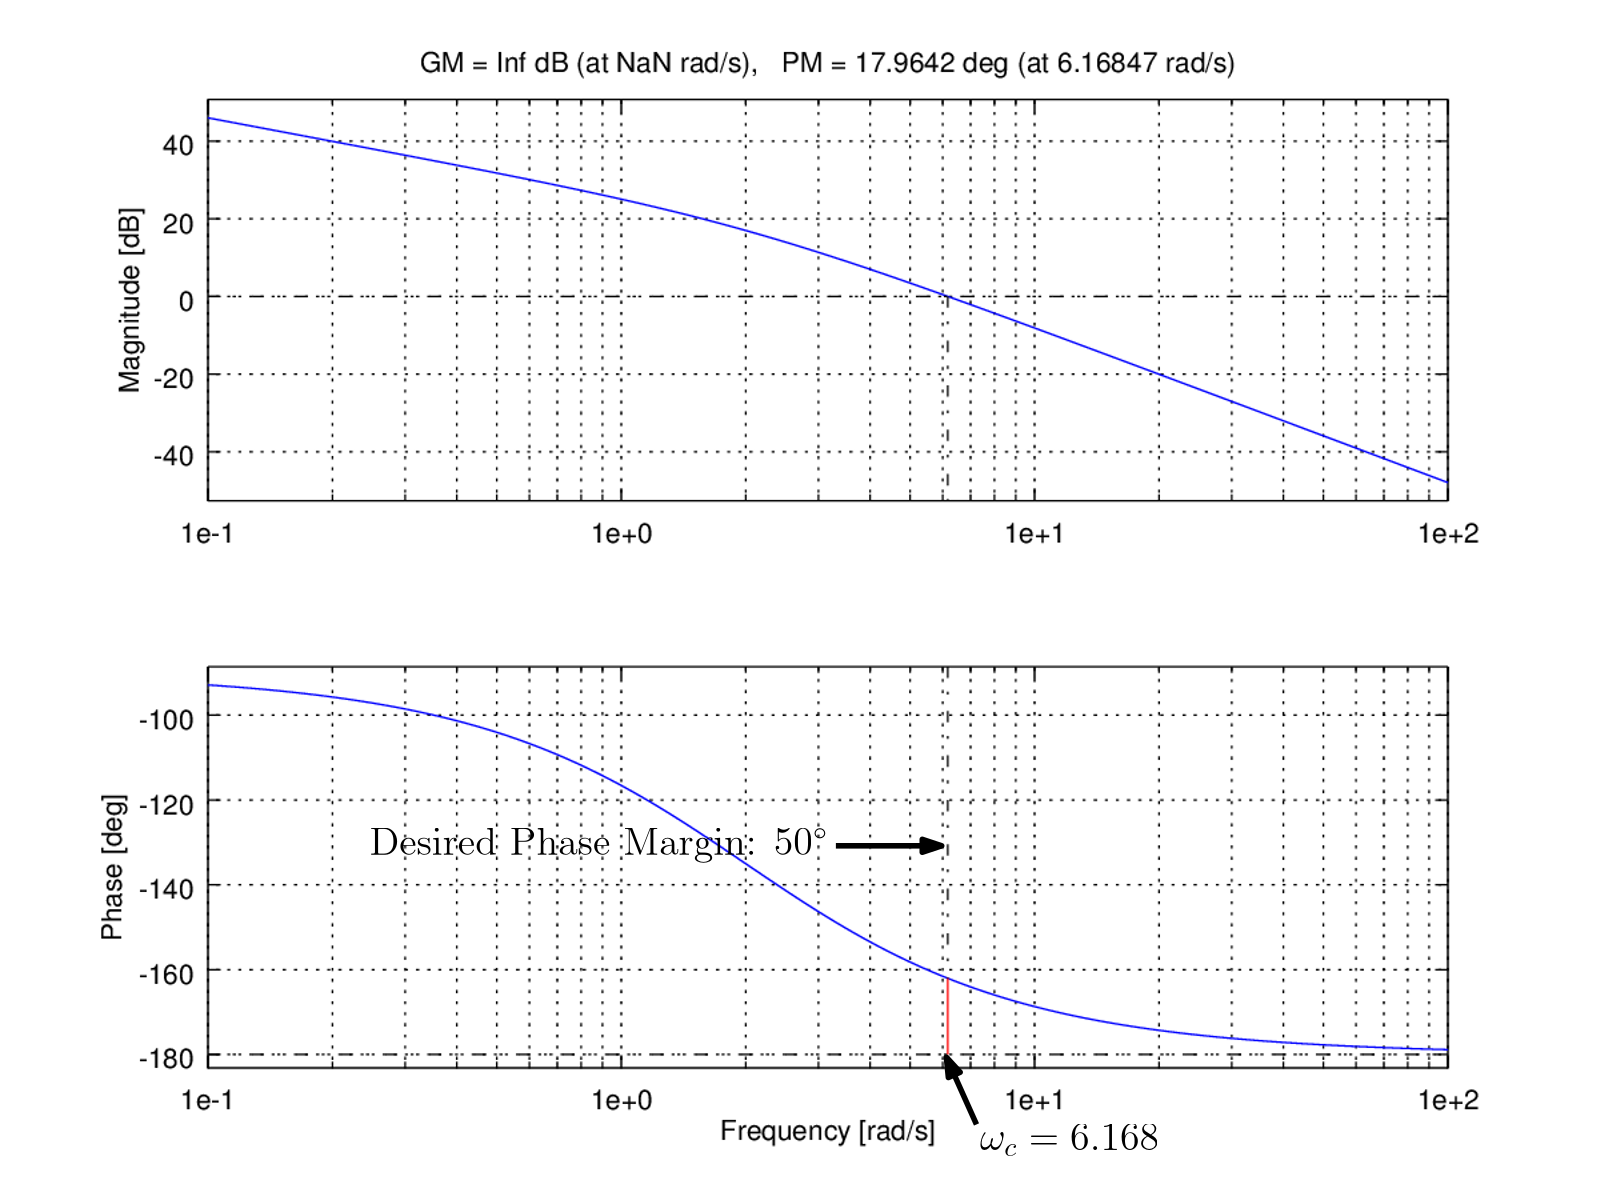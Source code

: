 <?xml version="1.0"?>
<!DOCTYPE ipe SYSTEM "ipe.dtd">
<ipe version="70107" creator="Ipe 7.1.10">
<info created="D:20160427163615" modified="D:20160427163615"/>
<bitmap id="1" width="1200" height="900" length="33528" ColorSpace="DeviceRGB" Filter="FlateDecode" BitsPerComponent="8" encoding="base64">
eNrs3U+oK1l+J/i76LJxjbvSoqZpGx7NRabADxpsUpiX4E0u3mKWRYPgNRRMLYzI2ZiqxXC3
synQ1KIXvTAIL7MYgzZJQTGbu7AHZuFFgOnNwBhELxq8GBoxbhgYehZ3flfnZWS8+COFQopQ
SPp8SJL39HRDuif0jTg/xYlzXl4AAAAAAAAAAAAAAAAAAAAAAAAAAAAAAAAAAAAAAAAAAAAA
AAAAAAAAAAAAAAAAAAAAAAAAAAAAAAAAAAAAAAAAAAAAAAAAAAAAAAAAAAAAAAAAAAAAAAAA
AAAAAAAAAAAAAAAAAAAAAAAAAAAAAAAAAAAAAAAAAAAAAAAAAAAAAAAAAAAAuFNZlj1/65Z+
r81mY+cCAADUWi6X0+n04VOLxWK73Raf9vT0lP4pnt9UeaUnvH///uxvMm35qB9ZrVbpp46q
cNOvmf9I/OGhTrRYUztUN3jeBknvcDKZlHZQ8V/j/xfc4Im/WnV/RVPP5/ODPx47Zb1e9/Te
aj8G0WilpFw2Jrl4S7H9LMtKj79vtn8Xx6bSJzn+v6eRI3TRILGz4tev/Tjlby+eE0/e80IH
N3Lsp6i/D21Pu7JlY7bc9S03W9zRtTvo4H7s/Bnr9TAyhmMIAIxTnCLzbm2cMePMHifTVB7G
g8WLa3lHdzabNdWV46kHo6OSqrb4jY7qUtbWg6knk4u/pvdzsHuTOv9HXaOM/lhsf09PLN8R
td2bzvXgGTd49npwf4MUO7pNVe1ZPoHxcSp+DKK54uVSIvIXvWxMSl+GVFvyodme9xMHh+r3
RdXExa9cKpabqpKmD1Xeem02MoZ68NiAH0x3h8ZsuevbbLba/sXPdsv92O0z1vdhZAzHEAAY
oXTejDN+tT+TeoDF03f+5Kb+T/xTKiTHUA+mOq5DFVNbD1a3E52o9Jb29xzSZY6j3sDBd17s
s1W/yj6lHjzXBs/bkUulfcseWirZeqoHqx/svIOdXw28bEyS2ImpUG1ZE8Xza3d97VEifuV0
cCi1c6kdUtlb+zuml6tuIT0e7zx/22kjx/bPh6wHjw14y+NS+8Y8atfv32x6b/Gc9LP5jm76
BZv2Y4fPWN+HkZEcQwBgbNI323v6WqnXmn97nE6yqQtRHQuXtpaeM3w9GKf+0m9xbD1Y+jUP
1oOpK7i/25napKkLVH3PR9WDqatW3X17yremV+y8wdpfuVoENb3uwcZPVqtVbSFWe7kkthC/
wmD1YN7Rzf/psjHJr1y3HykdbylabM/+neyU9mAcHIrtnK5JlS4apjdT2k3p5VLNUnrRNFah
9J7z9uwc4dJz9o9iPepaZIeAtzkutW/Mo3b9wc2m9i/9Ouks0PSxqd2PHT5jpx9D9n8ARnIM
AYCxSf3/PUNo4nwaZ8b8rJqfZKOHUB0LlzrA6arZAPVgfn4vXtvK75qJB9M34fFW999KE79O
PoAq9ViOrQf3bLy2X1F8xfxFiz9y8J3nBVptpVZ9cP8rdthgtZ+Z9kXpmvLB1z3Y+HmZUCwH
Uqs23eiauuhtBoadqx7MRxSPISb5WNbUjW9TD6ZRr02d7aa3WtpTqZQodePjr9VufGwqXi4V
0aXPQ9qtxxZQbT5F+aWu/ObfUtWThnHmG1nt7D90dAh4y+NS+8Y8atcf3GztF1zpwdqjX9N+
PPYzdsoxpOUHYCTHEAAYm9RtaD8QKz/Jpj+U+hVpFNyebvN568H8klaa1yWkfkt66TRhQn7f
X9PdPflcMfHkeFp+gaz9eNGme8TyFi4NtUo/lXda8s5bvv0277xYoKWOULHnUyrfDr7isRvc
837yt93mdds0/su3A73ydkivkt/Hl3Z66ZJHtdl7rQfTW8pf8bIxKXXjD9aDqT+//0uhPfVg
vjfTpaKWx5B40dpYxV+r1wHTVa2mj1+bT1E+pje/C7h0VSs+q+mRtJFUN1WDcHrAWx6XWjbm
sbv+4GbTlxXFpk6/TvrEtt+Px37GOh9D2n8ARnIMAYCxSefN9s/PO7rpNF3sueWj4AauB+Os
Xaxni0Ob2nRU0vOLHZV8ro/988nkPcY9lw+KbVJ628VXTH2VYou1HC+anpCeXOywlTrqbV7x
qA02vZ/aiSn2vG6bxk9d6GLRHa+yZ6cn6WLEAPVgmomxdN/lZWNyVD0YzZguVO1/Tm1FkCKQ
fyrSr5OuijZdykkNUvyYHbyulN7hnglb2nyKqh/g0mZTWxWvGNZ+FM8S8Da/eJvG7LDrD242
TUya11apcK7OY3PUfmzzGet8DGn5ARjPMQQARlgPNn3tXzsjXHEQTmksXD4K7mBH93mvY+vB
6jzn7evBpoFwpdFWTetNFCdeaPpNqzfjpEUeS9dkT6kHD/61zSsetcGm91O6srP/dVs2/stu
/Fhxy9XaJL1Q9f2cfd3JPbMmVi+2XiomR9WDLeddSZsq/o75Si7FejCfarV4KSe/7JLqgnyy
yjZlUV65NN082PJTVLrVsfgrxJZTWVfdyMEJeboFvGU9uL8xO9eDBzdbPdyV3uqx+7HlZ6zD
MaT9B2A8xxAAGGE9WNtNKi4X1VQPlk6X+Si4gx3dh72OrQf33OpysKPSNA6tzf2D0UU5OIXj
wY5Q/FNspDqP67H1YH6xI793cs98MrWv2HmDnX/Tlo2fuuXFXlnaxWmQ8P61DM4+vWR1vYmk
9DYuG5P29WDs5Wjb/QOekzQZSH7XW15ElOrBUmVR+hSlCy55W+3/kMcrpvefbuU7JcLpilL6
6qYoHxvZ9E4ONmC3gLesB/c3Zud6cP9mU3tGW8XbTnOtVCc+Omo/tv+MdWvMloeR8RxDAGBs
Uh9v//2DTfVgcSxcadzUkNcHT6kH81tgOtSDSWliyZY9ivxr+XxqixPrwZfCRPG1/3rwFY/d
4Om/acvGjyeUvskvTQyS1s0sfY3fXz3YZoTnZWPSvpxJfemWk2akZs/vwov9UrrXrHbtlby7
npISWyiVY+mR2oK6OstHtwjvub6f7vps+nh3rgf3x619PdjUmCfWg3s2WzuRbHHasaP241Gf
sW6N2eYDMKpjCACMTboDaM/JujQap3SKzMfCFUfBvQx7/+Ap9WDTigDt68GXvatg1L7D/Pv2
aPb8n06vB/O9Gb9O7WjP/a941AbP8pu2bPx0H1NteRLdvHy2xtL3/+OpB4ePSftyJt7VKXdI
lX7N2rmV0ic57cSWa5TnF4DaDNVr8ylKZXj1+mASu6Nphsxu9eDBuLWsB/c05in14J7NNk0c
VHzD7ffjsZ+xbo3Z5gMwqmMIAIxNPnNI05fwpcE5pVNk+mt0qIqj4A52dN/vNWQ92NS/Ki2C
tmc7eVezdvupn1l6h7VTc5ylHkxDs9J33aULNwdf8agNtuzL7X/dlo1fml8i3lL8U+03+dU7
+I5aSK6/enDgmLQsZ9JXPS3vR6veXfXy7Ty0+aGjdlWCvNRKs60WFafZzL+SyicNPuoIdvBT
VBvSfJ2FpqY4uGBHt4C3qQf3N2bnXX9wHx2sB1vuxw6fsQ7HkJYfgFEdQwBghPLZ5KolYT5l
RFM9mE73pWkGr6gefPl2fFSxb5B+qZb1YPV3r3aHSt9d185ReZZ6sLjL9o9LrL7iURts35fb
/7oHGz9NJ1Ltmpbmga/2k1MftdQDPP2r/m714MAxaVkPpgsrtWMDqs1VXSa+uiNqr9TseQ+1
H/I08Uv7FXBaRjh9HmqPFanDn163uJF8lOmej023gLc5LrVpzD2f6qZmP7jZ2vGi+4eR7Pl1
9nzGznUMOfgBONcxBABuWL4yV5ooI51A05Qy+ep+TfXgy7dfoZe+R72W8aJ5jyV+izQeKf6f
ehfVejC1Q1H63fN59po6q9VlrfI+UvxgesXS1+Cd68G8BYr/2uYVj9pgy77cwdc92PjpAkTp
tfIFyPLPavqRYocwdkq1vj69d9etHhw4Ji3rwfSvtWMyq82VHkmLjxf3VPHH09Xk4q5JdUTT
71j9kKer7bGR2hK4qaxoE+F8Gbv0nPy95UVB2kiaR6VpI+cKeJvjUpvG3POpbtr1Bzdbasz8
CXsmhNnz6+z5jJ3rGHLwA3CuYwgA3HxJWLy5Pr/FPp2Foz+wpx7MFwHs0G0eQz34UrkjJvUJ
26w3kbqC+69lpIK6+Eg+K2mxnVOnK3/n+XSOTd3RPeVb/rP5v7Z5xaM22LIv1/51mxo/mq46
U0S+dHj1s5p/nksXQS5eDw4Zk5b14J61R2ubq3ilOP0u1aF08Uhx6o/0CzYFpBrP/RO/HPz4
7Ylw2njpYxMfxeJ7K20kX6Z8fyN3CPjBdLdszA71YJvNpjUHW+7E/YfZo9a37XwM2f8BONcx
BADupCpMN9enb03v6nePHlqaNaXaczhR6paUes7pi+50u03qaMX/lzvFt5T2xVFj5/bs3IOv
2NOHqs1vWtv48cw9k9jnn9U0MX61cqlelTD6a5iYpF2zZyb/0b63fCPpX9vUg90C3j7dPTXm
/s3m+Rp4J55y7Kr9AJz9GAIA0MF0Om0/Pwani258tcHTuGiNQ8vPTPuF8wT8To4hAADdpCFP
Z7nMx0Fp9Frpi/00t+fZL/5yM/KlVVJO4/NzcC0eAb+rYwgAwCnSZOzaQVMzTvm0Wi3vWPSp
cwwBADiqt6mDoZ0ZuXw6yuVyedTlIR88xxAAAAAAAAAAAAAAAAAAAAAAAAAAAAAAAAAAAAAA
AAAAAAAAAAAAAAAAAAAAAAAAAAAAAAAAAGjjJz/5yQMAANyc6Ojq7cN+v/M7v/Pbv/3bz3zq
L/7iL+IYMvI3+fu///t/+qd/OvCLRrNE44x5y9Em0TKntGqHHz92X7R/frf3I6ESKqESKqES
KqHRxY2Ort4+7PdbO9qh5Je//GUcWkf+Jn/4wx9+8cUXA79oNEs0zpi3HG0SLXNKq3b48WP3
Rfvnd3s/EiqhEiqhEiqhEqqXC5LiXOZcprcpoRIqoRIqoRKqHgScy46Shl6M/E2+f//+6elp
+HNZNM6YtxxtEi1zSqt2+PFj90X753d7PxIqoRIqoRIqoRKqlwuS0tlmsxn+NHGs1WrV02ll
/5kiGmfMW442iZY5pVU7/Pix+6L98/U2JVRCJVRCJVRCuz1fLxckBa6d3iZIKKCXC5ICepuA
hAJ6uSApoLcJSCiglwuSAnqbgIQCernQze/taIcSc6M1MTfaWfZF++e/2xFJCZVQCZVQCZXQ
Y5+vlwtt+ObEucy5bMznMlcfJFRCJVRCJVRCuz1fLxfa8N1mre12O/w01MfKsqynaav3n+Wj
cca85WiTaJlTWrXDjx+7L9o/v9v7kVAJlVAJlVAJlVC9XGjj/fv37979D9oBAIAb6+W6gg8H
RTH48PAS/0VcFouX5fJl9F/pAQCAehDOk5QoCVerl6en15JwMnlJ5eF0+jKfvz4Y5eHg4ykA
AEA9CBdISlR/6/VrJRj1YFSFqTyMOjGeFQ9G5ehWCQAA1INwD0nZbl8vES6Xr6NJZ7OP5WEa
XxrlofGlAACoB+FKPe4c9SNZ9lIdXxqlYj6+tJ+pswaVZdn4DyBPT0+r2BODH1p7mkzvXFuO
NjllCvGnnb73Rfvnd3s/N09CJVRCJVRCJbSPXi7codNXZsnHl8axvzq+NP7pGseXWjupibWT
zrIvrG4moRIqoRIqoRLad0KtPwhtvN054wbT+NKIae340tXqOsaXbjab8X/lu1qthl/gKZql
pwWbzrXlaJNTvvJd7fS9L9o/v9v7uXkSKqESKqESKqHD93LhJg3w3WZENh9fmpeHUSpGwXgz
40sBALi3Xi5ISgdZ9t340uLyFvn4UstbAACgHoR7SEo+vnQ+/258qeUtAABQD8IdJiVf3qI6
vjQtb2F8KQAA6kG4h6TULm8xnX63vIXxpQAAqAehg6ubeSmqv3x8aX/LW5gbrYm50c6yL8xe
KKESKqESKqES2ndCzS/KTdput/P5vDZr6fCb1mRpH6trX5kl3X6YxpdWl7dI40u7HQ+tnVTL
2kln2RdWNzu9xyKhEiqhEiqhEnrbvVxoymlEvpqC9Xo9mUweChZRIN1lUorjSzsvb+Fc5lym
t6m3KaESKqESKqHqQRiVKPpSrVdKwXa7neykQ8Fms5nNZvG05XLpXLbZfLe8RT6+1PIWAAC3
zTc23Fxds0lFX7UejLqv9GA8OR6ZRtkjKZ+yvAUAgHoQrvEjHcVgukRYqgfjn+LB0n3E6cHs
UHkTT/vss8/efypdXn/79m3pRsX4a+01+niVpsSlx6s/0nlT1Xsn06aqP9JyUweXtyhuqtqe
+9/VjbXVUe9KW2krbXXzbVXdVH4b+7Gbqr7btKkObdW0qQ5t1WFT2kpbaauB2yodwd69e5e6
r6UOrXqQm5FuG4xiMI3JLwUqHolSselHDtaDb968efrUFzsfPnwojUWPv8a/Vg8+aSqb2rHc
6fHqj3TeVHV4fNpU9Ue6beqnP/33P/nJ/1Za3uJf/av/+kd/9B+++OJvvv76H0u3H+5/V7fd
VvvfVXWiM22lrbTVjbVVdVOxkW6bqr7btKkObdW0qQ5t1WFT2kpbaauB2yodwb766qvUfS12
aB8fH9WD3IYsy/IasKkerH7am2aeqf36RSM3yW8/7HV5CwAAzksvl9uw3W6n0+lsNtvurku1
rwdXq1WbevDdjnauNnvtPF357Ye1y1usVi9DrmWUZdlm8Nlwolm2bWZovdyWo02yE6r0bKfv
fdH++d3ez90mdFQkVEIlVEIl9LIJ1cvlNszn88lkkoerfT1YnWSmlpl4m46rLefKjjNe0/IW
6fbDfg78r8yVXcts9hI6EhIqoRIqoRJ62YTq5XID0uwxi8Xi+VupykuP5EXiKeNFJeW857LY
J/nyFvnth9Pp63DTtPrhGb+MdC7T25RQvU0JlVAJlVAJ1cvlhqWarkmeuLQIRe3PHpxPxpX0
Wuca6xLVX768Re3th6eUh8a6NLS50WgSOgoSKqESKqESetmE6uVyA/KZ6HKLxSJVgsW5lebz
edN6Ewfz4rvNYU+R3y1vUXv7oW4FAMBZ6OVyqxVidRRodeqYtB79LEoOSRn7Dj1w+yEAAOpB
2FMPhul0Go8vo4TYXUaPSrDNYFFJGZss+648rL39sL/ZaQAA1INwpfVg1ICpJMxVF/2UlKtT
u/ph/OEstx8CAKgH4Zas1+soFZfLZfvbciXlitSufpjPTuP2QwAAvVw4yuOOdijJsmz8B5Co
/X/+89+k2WmKtx/m5WEftx9Gs/Q0md65trxarU6ZQjxN3NThp1pekT/2+d3ej4SOJKFHfSok
VEIlVEIl9LzP18uFNqzMUutK104q3n7Y0+w01k5quS/O9Xzfbd5SQgcgoRIqoRIqoXq5cJS3
O9qhZLPZjP8r39Vqtf/gn99+eMbZaaJZelqw6VxbjjY55Svf1c7Z90Xn53d7PxJ6FQkdc44k
VEIlVEJvIKF6udCG7zbv6QRtdhoAQC8XkBS+m52mWB7ms9MoDwEAvVyQFO5HlIdpdpp88tLi
7DQmLwUA9HJBUri38rB28lLlIQCglwuSwp0YYPJSAAC9XBiSmZdqmRutST6DWbE8zCcvPaU8
NDfaGd+PhEroaLcsoRIqoRI6WEL1cqENK7M0HQ+tnVSraYWj2rUtojxsv7aFtZPO+H4kVEJH
u2UJlVAJldDBEqqXC5LiXHapM06HpQ+dy/Q2JVRvU0IlVEIlVD0Iwx8PncvoW5SH1bUt9peH
AAB6uSAp3J7apQ+VhwCAXi5ICspD5SEAoJcLkoLyUHkIAOjlgqSgPFQeAgB6uSApKA+VhwCA
Xi6cyEy8tcyV3WRsc2XXloff//4/xl+Xy5cO79Rs9hIqob1u2XoTEiqhEjpYQvVyQVKcy+7t
XBbl4Y9//KvHx78urns4m70sFm3LQ71NCZVQvU0JlVAJVQ/C/Xi3ox0qZcW2pyP2GWVZttls
hj/Lb/sZkXmuLUebRMt8++eX9fr16mG1PFytXr59VrlVs9p/OOu+aP/8bu9HQiX0KhLarVUl
VEIlVEJbPl8vF9rw3Sb3o1geptow/os/xyNN5SEAoJcLkgK3JwrAKAOL5eFk8rE8jLJx8K+N
AQC9XJAUuIzn59d7DBeL1wGleXlo2lIA0MsFSYE7LA+rq1q0n5cGANDLBUmBG7Dd1s9L48ZD
ANDLhatmJt5a5spuYq7sl928NKUbD7/3vf/y+PgP6cbDNiNLzWYvoRI6ZO/OehMSKqH3mVC9
XJAU5zLnsgHOZVn28qMf/dWf/Mnf5TceTqevA033jCzV25RQCVUPSqiESqh6EMbg7Y52KNls
NsOfJo61Wq2GX+ApmqWnBZvOteVok2iZU1q1w4/n+2K7/e7Gw+rI0vz3a7/vur0fCZVQCT1l
X0iohErobSRULxfa8N0m9NkpalzSwpylAKCXC5IC9yMtaVGcs3Q2e52z1KQ0AKCXC5IC92Oz
+W7OUpcOAUAvFyQF7laWvV46XCxcOgQAvVyQFLhfxeUO80uH8/nHS4cAgF4unIuZl2qZG62J
udHOsi+Omr3w5z//TfWuw7TWYT+7QkIlVELNLyqhEnoLCdXLhTaszNJ0PLR2Ui1rJ51lX3Re
3SyfsLS41uFi8TrW9K6GlUqohI4zoUiohFp/ENSDzmXOZc5lg/U201qH8e9prcPijDQSKqES
qh6UUAlVD+rlgnMZ3InqjDSpNlyvzVYKgF4uIClwL6rDSvPZSu/2lkMA9HIBSYF7U52t9D5v
OQRALxfO67mrzZi+oJcUuLMDV81KFmpDANSDcKyHrkY1CbOkwN1KtxxGPZhPR2OVQwDUg9C+
HkwTHB1FPQiMvzbMp6NRGwKgHoSmerBDZTe2etBMvLXMlb3nA2yu7NP3xchns0/T0VSnKh1P
bSihEnrPCXUOlVAJtd4EIxEfxQ7R6/ZTWZalhM7n8+Vyua2bPn6z2aTnHPUSkuJc5lymt3l1
taGESqiEOodKqITq5XJXhWfpDsTJZJJ9OvvDer2OB4vPWUQHroV3Oxq5JCru59GPk4vPwPBz
E0WzbPtZze5cW442yU6YGyXb6XtftH9+t/dz87WhhEqohDqHSqiE6uUyqoNe8cMff53P59Pp
NH19cWI8o9BLBWB+aF0ul+mRfMvxh8lOek5kZDabxXPimW2+Y/HdJtC5NizORWOeUgDGQy+X
ARSv3EUJFlVhGiNRFI+fUhJGaVkdA5BeNy/3UoVYvHQeJWE8EjVpm6S8efOmNOnNFzsfPnwo
vW78Nf51Fb3Acs9wk36wtolqf6TzpqpfOaZNVX+k86b2vKvq91GdN6WttNXNtNVf/uXfffnl
//pHf/QfSrXhr3/9n7TVbX+uqpuKjXTbVPXdpk11aKumTXVoqw6b0lbaSlsN3FbpCPbVV1+l
7muxQ/v4+KgepFepCkuzjIZU+oXJZLJer9OHPFVzLYdu1kqjQKvn7mIBmF69FJn04MGr9vG0
zz777P2n0nDrt2/flpIbf60dsx2v0vQNTHq8+iOdN1U9mKRNVX+k86b2vKtqe3belLbSVjfZ
VqV5Sr///X988+Y38ROlU7q2uo3PVXVT+W3sx26q+m7Tpjq0VdOmOrRVh01pK22lrQZuq3QE
e/fuXeq+ljq06kF6NZ1OiwVX/CGVh6kYLD4tarrOrxIf+Oqwz/jkF+vBNHy0+oPVN9OUXHsT
OLvn59e7C+MAk242nE5f/xrHpH7ungEAvVwGla4Mlj518WBpdGh68IyvG9tPpWh+QbD6TvJ6
8OD8S5ICDCDKwDgazWYfa8P4g8UNAVAPcu31YKnaSiVY9aN4xnrw+fk5FYPFi4a19WDpGmKT
xx17syQNYBj5m6wdij/AobWnyfTOteV0Z8Eprdrhx4/dF+2f3+39jNl2+1obFicp7TARjYRK
qIQ6h0qohB6kl8uN1YObzSZtajKZlFJQWw9WJ5mpZWWWprrb2klNH3trJ52+L6xu9u1h7XWS
0vxmw6gQo06s3mwooRIqoc6hEiqhHZ6vl8st1YP5RKaLxaI6W+kp40Xf7tib1ep7/F/5rlar
4Rd4qp3sa1RbjjY55Svf1U7f+6L987u9n2uUZZ/cbLh/QKmESqiEOodKqIQepJfLzdSDUQOm
iq8p6bVzkJpPBrhGaUBpHFxPGVAKAHq5DFAPpgvWuVT6ldbyS7f7dX6VVNbtX7EirWpRu97E
wS+LJAUYrdoBpWYoBUA9yEjqwfY6v0parmL/ivbVqWPSevSz2UxSgNuQVq/IZyiN41b81UVD
APRyuVzn5AjdXiKVdVEPvq9THKFdnHQ0y7KoBNsMFpUU4Opst68XDReLjxcN4/9pFhoXDQHQ
y+X2Ss491xyLFwSjBkwlYa7l/bySAlyvNAtNaVlDFw0B0MtlmGKt7+uDx1qv11EkLpfL9nNM
WZmloZNp7aTGQ6u1k07fF1Y3O3tCay8aXvZOQwmVUAl1DpXQyyZUL5e+DXP/YN+szNJU7Fs7
qeljb+2k0/eF1c16TWjpomG030WmJ5VQCZVQ51AJvWxC9XLpW2ke0bTow3Q6LU03Go+3uY9P
Pehc5lzmXKa3ed6Eli4aTqevdeJgx2MJlVAJdQ6VUPUgd1Ub5tO5FGVZFvVgm3k+L3g8dC4D
7qCD+slFw/n8tVTsZ11oAPRyuTtR9M2je1EnLQYx2kuEkgLclagBl8vXetAUNADqQTiLLMtK
s30WpVETo73fXFKAu7Vev44mnU4/WeweAPUgHGW73UbFt4ieRJ10fbA6lFRSAEaiNAWN0aQA
6kE4Slr/vTr57WazScsCbsbasZAUgMJB+7USLI4mvcjcpADo5XJd8oXj05RH6/V6uVwuFos0
6eiYFyeSFICq7fbjaNLi3KRDrSULgF4uV1kSpkuBRVEPjnakaGIm3j0F/viPcubKrjKbvYSe
XRpNmm4zbL/SvYRKqIQ6h0roZROql8tFZFkWBWBaf/D5Gr5KlhTnMucyvU0JbSnNTVq6zbCp
MJRQCZVQ51AJVQ9y84e7DncFdvup/rzbsTdLttvt+Mv5LMuG/yxFs2wPXhe56JajTbITbvfK
dvreF+2f3+39SOgAhWH1NsPSLpVQCZVQ51AJvWxC9XLpW7cbA8d2O6HvNgFO6Pd+cpuh1QwB
9HJRD6oHAe5QaTVD888A6OVy8/VgN+pBgBtWO/8MAHq53ORnrIPqMoWSAnCThWE+/4zCEEAv
FyQF4A4dNTEpAHq5MJjHHe1QkmXZ+A8gT09Pw19rjmbpaTK9c2052uSUIdlpsZi+90X753d7
PxI62oSmwjCfmPTshaGESqiEOodKqF4uHMXKLLWsndTE2kln2RdWN5PQqAGLK1acqzCUUAmV
UOdQCdXLhaO83dEOJZvNZvxf+a5Wq+EXeIpm6WnBpnNtOdrklK98Vzt974v2z+/2fiT0ihJa
KgxrlzKUUAmVUOdQCe3wfL1caMN3mwBjcN7CEAC9XJAUgGtUWuNeYQiglwuSAqAwVBgC6OWC
pAAoDAHQy2VUNpvNcrlMc+3Gn7fbbU+zCksKgMJQYQigl8t4rFarh4LnnfjDfD7fjnjVYTMv
NZX25karZW60s+wLsxdKaE+FoYRKqIQ6h0qoXi4XsV6vo/SbTCbLnVQPRjDfv3+fSsLRvnMr
szQdD62dVMvaSWfZF1Y3k9CeCsOHh+zP//wf+uhvSqiESqhz6NUlVC+XIU2n0ygG03XAdBjM
UxnFYPx1tANHJcW5zLlMb1NCbyOhURg+PKzTchXxqTnLAvcSKqES6hyqHoSDogyMGOafzFI9
mP66XC5Hezx0LgO4oVPSJ+sYxh/OWxgCXAu9XAaTZdnBenC0A+klBUBhCKAehFNExZd/3kr1
YJpnZr1eSwoAIykMAdSDcEaLxSK/CFisB+P/k53RTjEqKQB3VRjOZq9V4WTyOgvNWL+qBNDL
5epOstvZbJamGE1/mO3ka09ICgAjsdm8rk+hMATUg3DekvDp6Wk6nRZXIVwsFiNfkv7djt1X
3ZtjruKT+GhtBl+IOpqlp4vd59pytMkpoct2+t4X7Z/f7f1IqIR2Kwyfnl6aPm4SKqES6hx6
dQnVy+Wyh8HhDzLdmIm36bhqruxa5so+y74wm72Eji2hu7XsX6bT18Iw/l8tDCVUQiXUOfTq
EqqXywCHu/bUg85lzmXOZXqbEjr+hEYZWCwMl8uX9O2mhEqohDqHqgehGr32RvtbuJJey1iX
PWd5Y11O3xdGo0no+BMaDbxYvA4ijTPYbPby53/+D3//9/+3hEqohDqHXlFC9XLp29OnJpNJ
1H3T6TR/5P3792mGmfWIb9T33SYAe8QZLC8M43RhEUPgWujlMnBtGKXfcrksPZ5lWZpxVFIA
uF4WMQTUg7BHFH3zODvWsR49ADdWGMZ5w1oVgHoQkizL8sXoq9Jd1cPfsywpAPSnuoihG+kA
vVzu03a7TUsN1v5ruj5YHUoqKQDcRmFYWqviShZcAtSDcDaz2SyKvlXlborNZpNWqB/tcoSP
O/ZgSZZl4z+APD09rQa/gSeapafJ9M615WiTUy7Hp8mg+t4X7Z/f7f1IqIReZMtprYp8StJ8
rQoJlVAJdQ69SEL1chlSGhQa0pIo6/V6uVwuFos06egwJ4soOdOkpvH/9vM8W5llzw4d+Zu0
dlLTacLqZhIqoZfd8p4pSSVUQiXUOXSwhOrlMvzRL10KLIp6cJiRolGBptoz1zR+teTtjt1X
W1yP/E2uVqvhF3iKZunpYve5thxtcspXvqudvvdF++d3ez8SKqEj2XJpStKoEyVUQiXUOXSw
hOrlchFZlkUBmC6XD3ac2W63k530inFASONX25SivtsEoOeT1GthWJx5ZvRrlQO3QC+X+xF1
X2lUapSE8ch0Om2TlD/8wz/85acWO//u3/270ndN8dcoOdMA9fTnVIFGQZr/uSQ9/qtf/er5
U19//XW8UDxerW2Lm0p/3u5GGqU/V7/+Su8kNlh6iW+++Sb9Ok3vKm0qfp38z8VfsPquvtkp
vUp6ib/927+tfVfaSltpK211w23161//uvQSf/mXf7mnrb7++n9fLtPMM89/8AfPP/vZNl6z
2G5F6Zft0FZpU8W2Sn/u0FZ///d/X/uuBmirPZ8rbaWttFWxrdI7zN9VcSOff/65epD7+faj
OmVNevDgzcXpaU1K4z3ir+keyfzP6QaB/PbJ6vbT4z/84Q9rt18d1F3aVPpzOnzVvqXiO2nS
9K7SplILpD8Xf8Had9Xkiy++qH1X2kpbaSttdcNt9fj4eEpb/e7vfnh4WMWZKn6nKBWPOj3t
eVdpFxTbKv25Q1t9+PCh9l0N31bFz1W1OtBW2urO22oP9SADV2RHReaM0o2Ktef39aF1gl1J
B+BSp84f//ipaeYZgNMPMnq5DCZNx1SSppeZzWZ931Vd++1HqgcPvrSkAHCprlp+kqrOPAOg
HuQGPD8/TyaTi9SDq9WqTT1o5qVa5kZrYm60s+wLsxdKqIS+1E0aX515pnTTg4RKqIQ6h5pf
lKuzXq/7Xo++th6sTjJTy8osTcdDayc1fdisnXT6vrC6mYRK6P4minNm/Mtu5pnX/8ef01lU
QiVUQp1DrT/INWq59MN568GW40UlxbnMuUw9KKESOrZ6MJdlr8VgusFwNnv50Y/+6ssvfyyh
EiqhzqHqQa5IWvqh12NOWom+th40nwwAN9Ahj7PZYvHdDYYGaQI91adwXlmWpaXh133eGz+f
z5vWmzg4TlVSABh/PZikGwzjrGVpe0A9yNg+b3sWm4iSsNdXr04dky5KtnldSQHgIuK01Xnm
is3mZbn8OPNM8QZDAL1cLnVSe99guVxu+19OKa1tke5SPOqipKQAcL3SDYZp5pkoD+M0aAVD
QC+XuzwhZqkkzLX80lVSALgB6QbDNPOMGwwBvVyGL8f23Kn3/Py8HeT7yvV6/fT0tFwu2y9v
ISkA3Ix0g2Fa2t4NhqAe1MtlyM/bnpvi+55f9BRm4m0q4c2V3fRhNlf26fvCbPYSKqF9J7R4
g+H3v/+PX3zxN+1vMJRQCZXQ2ziH6uUygNVq9bQznU7Th7OWetC5zLnMuUxvU0Il9CIJzbKX
x8e//r3f+8/tbzCUUAmVUPUgtP9APrQwmUw2Y5347N2OXVmy3W6fRz/GaP8o5f7O8j0Nfj7X
lqNNomVOadUOP37svmj//G7vR0IlVEKr+6L9CoYSKqESehvnUL1chjmYPO/MZrPFYvHcYDPi
WbB9twnAPZUqVjCEe6GXy5BOWURJUgBgYOkGw7RQhRUMQT0IkgIAdyitYJgWqpjNXq8eWsEQ
9HKhjXRvYP55238LoaQAwJit1x8Xqkg3GMZfAfUgtPyM5RONNpEUACidgEZ4fkw3GKaFKiaT
10uHJowB9SDcMDPx1jJXdhNzZZ9lX5jNXkIltFsTDZnQzea1GMxvMFwua24wlFAJdQ4d8zlU
LxckxbnMuUw9KKESOtqEdpjw/yIJjd97sfh4g2G8ePEGQwmVUOdQ9SBcu7c72qEkuihjHuWb
rFar4Rd42n1nvhnzlqNNTpnsd7XT975o//xu70dCJVRC+0hovHK6wTAtVLFeS6iESuioz6F6
uQx86Ns/pcxo37nvNgGgve32dexousHQQhUwZnq5DPx5i6JvOp2+byApAHBL0kIV6QbDKA+j
SLRQBejlcp+2220Ug1f6eZMUADjFev06fNRCFaCXy91K900vl0tJAYD7VFqoIipEC1WAXi73
Qz0IALy8TilweKEKQC+XG/P09DSdTrdXeOeAmZcazubmRmv8qJsb7fR9YX5RCZXQe0hocaGK
+fyThSokVEIldICE6uUysMViESVh+ohWjfZtW5ml6Xho7aRa1k46y76w/qCESuhdJbS0UMWI
OwUSKqHWH4Tun/+HvUb7zh937MGSLMvG3wmPg+HwV46iWbJ+bok515ajTU45xT/t9L0v2j+/
2/uRUAmV0BEmdLO5l4UqJFRCR5JQvVyGlOKzx5grWVcfAGDAcum1GEzjSKM8vJ9xpKCXC5IC
ACTr9cdxpPHfYmGhCtDLBUkB4F5cZEKPESouVJHGkVqoAvRyucbP28Mhs9lshPMESgoAlzoB
uT22qLhQRZSHy6VxpKCXy9WIQi/KvSj6JpPJ+29Np9PiI/GH+OvYzn2SAoB6cFTW608WqjCO
FPRyuYp6sLbWe35+jjIwPb7dbufzeTxtM6YJxd7t2IMlsbPGP4opy7LhP0vRLD2ts3muLUeb
nDLHWrbT975o//xu70dCJfQqEtqhHryrhKZxpNGZzRequJaDgYQ6h44koXq5DCmKvqj19pSK
KR3x6Y0/L5fL8bxzK7M0HVetnVTL2kln2RfWH5RQCe3WRPeZ0OI40vh/dCJGvlCFhDqHjiSh
erkMJmq9PQNB01Ex/9exDRmVFOcy5zK9TQmVUPXgVSQ09kBxHOn45iSQUOdQ9SB3arvdRgwX
cYyus16v82uC6ZmjqgddSW/ap8a6NJ3ljXU5fV8YLyqhEvpivOgJohJMC1WkcaRjS4OEOoeO
JKF6uQwpzS+6rtzyHR/XNM9M+txGVdjfV0Od37mrDwBc5ARkPpnTuu6vY0fzcaTRliMfRwp6
udywLMvS9KFR/T19a7FYFOcUjb+mJ0gKAKgHz9cJ+W4caZzSVysLVYBeLpcpCaurEE6n03z2
mPjX+Xy+HdkxWlIAuNR5c+OC1lmNfBwp6OVyD+LU9vz8/PT0tF6vr+KuH0kBgFuy3b6OI53N
jCNFPaiXC5ICAHcqy16LwTSONMpD40jRy4VLGduag0WPO/ZR5Ryajf8A8vT0tBp8tvFolp4u
fJ9ry9Emp9yRlG7+7XtftH9+t/cjoRIqoRJatF5/HEca/y0WL5XZ7yRUQm8zoXq5DCwqvvd1
0vyio60HrcxSy9pJe77csHbS6fvC+oMSKqESOrzBxpFKqISOJKF6uQwpPpYPzUY4jUzu7Y49
WLLZbMb/le9qtRp+7ZJolp7mfzjXlqNNTvnKd7XT975o//xu70dCJVRCJXRvgl6LwbRQRR/j
SCVUQkeSUL1chjSZTKbTaSr6ovqLP+exin8a88nC1QcAuE/r9evw0TSOdD7vfRwp6OVyq6IM
zBcZ3B1d18VhEsvlMkrC0V4flBQAuO9uzOslwjSOdDJ5vXR4DfOjg14uI5LGyef1YPprfiE7
VYujvUQoKQDAS2Uc6XJpPlLUg9BWsR5Mfy0WgKV/lRQAYLSMI0U9CMeazWbF+wSn02n+8YsH
XR8EgJKLTPhPe2kcafQRjCNFPQgHpTGi+TDRNN1oqgrjD2O+f9DKLLWsnbTn0GrtpNP3hfUH
JVRCXzpN+C+hF3HsOFIJdQ4dSUL1chm+fxKfzzyM+QoUURWuTx5pkTYeYZ/P58vlsra6TNM7
p9Nr+2l7rcyyp8Af+Zu0dlLTacLqZhIqoVeR0A4dcgm9dPRex5FOJgfGkUqoc+hIEqqXy82o
Lm44mUxK3wJFyRkPFp+ziEO2b05OKMB9t9l0EPbd5un7wtUHCZVQCb1epXGk0d0ofTQkVEJH
klC9XG5DWr0iar38a5/lclkagxp/mOyk52w2m9lsFs+JZ7Y5gLj6AAAcqziONP4fnY5+1lqH
7mWyXi4DfMZa6vwq8/m8OgYgXTHMy71UIRa/kImSMA1VlRQAoFelcaRmCUI9yJ14OEbnV0mj
QCsH3k9WPEyz1mw+/VYuPXhw8EB6WpPSRf9Uh1aTlU+n09RK1R/pvKnqOIR8PO25NrXnXVUH
53felLbSVtpKW117W1U3lc4pHTZVfbf56elcm+rQVh02dc9tVRpH+ubNbx4eZtrK56rvtqre
V1WkHmSAenA6nRankTm72Hh12GdawyI/CKTho7Xn94NT2URM/viP//j5U7/c+frrr0s1Zvw1
/rX6y2632/SDdd8ZPtf+SOdNbSqDUdKmqj/SeVN73lV1Jp/Om9JW2kpbaatrb6vqpmIj3TZV
fbdpUx3aqmlTHdqqw6a01cu340jfvPl/o2KI/5fGkWorn6vztlU6gn3zzTep+1rs0H7++efq
QXoVH7+o1NKdegMUhsXsxGsVLwju+UL74F29rqQDAH0wjpTL0svlJgvD5+fnVAwWLxrW1oOl
a4hN3u3YidWiu6cZoc8oPmObwW/dr/2yblRbjjY5JX3ZTt/7ov3zu70fCZVQCZXQUSU0KsGo
B5vmI5VQCe0poXq5XF1h+PSp6sbz1e1Ls+zW1oPVSWZqWZml6bhq7aRa1k46y76wupmESqiE
3mFCowu/XI5lPlIJvYeE6uUyqsKwZZabpqDJb5VdLBbV739OGS8qKXqbzmV6mxIqoRIqoUMm
NMsuP45UQtWDMExV2DSV3FGiBkwVX9PF8do5SFvOJ+NKei2j0fac5Y11OX1fGI0moRIqoRL6
ctFxpBJ6DwnVy+WCZWB11GjnraWyLkrCPc9JaxTWrjdxMC++2wQALtpxGtE4Um6JXi5jKANP
/9owtjOZTPZ/51OdOiatRx9vRlIAgKtQHEcafZPV6qWfi2moB+EKysBiWRf14Ps6xVllipOO
xqun93NwsKikAHDBrtrwN3BxFUrjSEc/PBz1IHd7sFr1vcZEuiO7SfE0Gi+dSsLcqt3t2ZIC
gHqQESqNI40Pi3GkqAcZlbzyms/nT4cM85bW63W81nK5bH9brqQAoB5kzIwjRT3IyOvBNkb7
Wzzu2JuVU082/gNI9KNWg0/SHc3S02R659pytMmJMzh1+PFj90X75w/5hZKESujACe1QD0ro
nSf0jONIJfQezqF6uQxwrm9vtL+FlVlqWd1sz9cg1k46fV9Y3UxCJbRbE0mohL6caRyphN7D
OVQvF9p4u6MdKueazfi/8l2tVsMvwRbN0tOCTefacrTJKV/5rnb63hftn9/t/UiohF5FQjt0
yCVUQotOGUcqofdwDtXLhTZ8twnApU5ABltyFuYjRS8XJAUA9SD3zHyk6OWCpABwLS4yYI97
YD5S9HJBUgCAO2ccqV6uXi5ICgBwz4wj1csF9jDzUsO5w+yF9cyNdpZ9YfZCCZVQCZXQ4WXZ
azGYxpG+ffuffv7z/2PgcaQSOnBC9XKhDSuzNB0PrW5Wy9pJZ9kXVjeTUAmVUAm9oChZ/uW/
/Nvhx5FK6MAJ1cuFNh53tENJlmXjP8XHwXD476WjWaJxxrzlaJNTOuFPO33vi/bP7/Z+JFRC
JVRCJfTgvvvFL/6XgceRSujACdXLhZYHEN9tAgB3XMCaj1QvFyQFAOCurdfmI9XLBUkBALhf
2+3rfKSzmflI9XJBUgAA7lRxPlLjSPVyQVIA4Kyd7WzjugvXwDhSvVy4YVZmqWV1sybWTjrL
vrC6mYRK6EunJTkkVEIvmNDTx5E6hw6cUL1caMPKLE3HQ6ub1bJ20ln2hdXNJFRCuzWRhEro
GBLaeRypc+jACdXLBUlxLlMPqgclVEIlVEIltKeEHjuOVELVgzBC73a0Q8l2u30e/e0BF7n1
Jppl28/t9OfacrTJKWvyZjt974v2z+/2fiRUQiVUQiV0sIS2H0cqoQMnVC8X2vDdJgDAOWpM
85Hq5YKkAADcNfOR6uWCpAAA3LPNxrr2erkgKQAAd804Ur1ckBQAgDtnHKleLozQ4452KMmy
bPwHkKenp+HXQY5m6WkyvXNtOdrklCnEn3b63hftn9/t/UiohEqohEroaBN6+rr2Etry+Xq5
0IaVWWpZ3ayJtZPOsi+sbiahEiqhEiqhZxxHKqF6udDZ2x3tULLZbMb/le9qtRp+gadolp6W
VDvXlqNNTvnKd7XT975o//xu70dCJVRCJVRCryih8SE6cRyphOrlQme+2wQAGEEd/TqOdDo1
H6leLkgKAMCdyrLXq4TmI9XLBUkB4IZdZEIPuCKnjyPVy9XLBUkBYLQnIJNzwkHGkerlgqQA
oB6EO2ccqV4u9MHMS7XMjdbE7IVn2RdmL5RQCe1WD0qohEroS904UudQvVzozMosTcdDayfV
srrZWfaF1c0kVEK7NZGESqiEFuru78aRPjxsPnz4j6dXhNYfhDv0uKMdSrIsG/8p/iJTMUSz
ROOMecvRJqec4p92+t4X7Z/f7f1IqIReRUI7dMglVEIltK7BX968+c0PfvD/nT6O9MbOoXq5
0PLQ5LtNAC5yAlJMwRmZj1QvFyQFAPUg3DPzkerlgqQAMH7WH4RemY9ULxckBQDgzt3tOFK9
XJAUAABe7nIcqV4utPFuRzuUbLfb59F/fZZl2WbwQ3k0y7af4Sbn2nK0ySmzt2U7fe+L9s/v
9n4kVEIlVEIlVEKbf/fGcaQ3llC9XG71GDufz2tvuEjLv6bb89sfh63M0nRctXZSLesPnmVf
WN1MQiVUQiVUQi++5dp17a0/CCMXn/+IfDUF6/V6Mpk8FCwi2JLiXKa3qbcpoRIqoRIqoRLa
rDiO9Pd+7z8/Pv515wun6kHoWxR9qdYrpWC73U520qFgs9nMZrN42jLifYgr6bWMddlzljca
7fR9YTSahEqohEqohI5ty/FZ/rf/9p+K69pfe0L1crkx8clPRV+1Hoy6r/RgPDkemU6nBzfr
u00AAHKlcaTX+52HXi43Jj7PUQymS4SlejD+KR4sfVWSHjz4LU087bPPPnv/qXR5/e3bt6Ub
FeOvtdfo41WaEpcer/5I501V751Mm6r+SOdN7XlX1fbsvCltpa20lba69raqbiq/jf3YTVXf
bdpUh7Zq2lSHtuqwKW2lrW6mrb766n/+0Y/+6vvf/8c0H+ly+XE+0rG1VTqCvXv3LnVfSx1a
9SA3I902GMVgGpNfClQ8EqVi048crAffvHnz9Kkvdj58+FAa7xF/rV0+OE1lUzuWOz1e/ZHO
m6oOQUmbqv5I503teVfV8QmdN6WttJW20lbX3lbVTcVGum2q+m7Tpjq0VdOmOrRVh01pK211
e21VnI90Pn/5xS/+r1G1VTqCffXVV6n7WuzQPj4+qge5DVmW5TVgUz1Y/bQ3zTxT+/WLRgYA
YI+rG0eql8tt2G630+l0Npul24Tb14Or1Uo9CMCYu2rDT/AInKi0rn0+jlQ9CKcrDdpMD87n
88lkkg+fbl8PVieZqWUm3lrmym5iNvuz7Auz2UuohHZrIgmVUAkdzzm0NI50tbLeBJwhy0Uv
3y4wsVgsnr+Vqrz0SF4knjJeVFKcy9SDepsSKqEXSWiHCf8lVEIldITn0Hwc6fe+91/evPnN
seNI1YOwP5UPzfLApkUoan/24Hwyb3c0dUm6wXnkb3K1Wg2/wFPtzd2j2nK0yarDmkmFVu3w
48fui/bP7/Z+JFRCJVRCJVRCB05ovP6/+Td/9y/+xT8dO460v4Tq5XID8pnocovFIlWCxbmV
5vN503oTBw8OvtsEAOBcquNIL0Uvl1utEKujQKtTx6T16GezmaQAADC8i89HqpfL/dSDYTqd
xuPL5fJld0dGVIJtBotKCgAA/bngfKR6udxVPRg1YCoJcy2Hf0sKAAB9G34cqV4ud2i9Xkep
uFwu299TLCkAAAxju00rUwwxjlQvF9ow81Itc6M1MXvhWfaF2QslVEIlVEIl9M4TGu83PiZp
HOkf/MH/08d8pHq50IaVWZqOh9ZOqmX9wbPsC6ubSaiESqiESqiEJp9//j/+yZ/8XftxpNYf
hPN63NEOJVmWjf8UX1xzZMgTaNbPwI5zbTna5JRTfFrYpe990f753d6PhEqohEqohErodSW0
/TjS9vtOLxdaHkB8twkAwBgUx5GeOB+pXi5ICgAA1+j5+dT5SPVyQVIAGK2LTOgBXJdT5iPV
ywVJAWDMJyA33wEtdRhHqpcL6kEA1IPALWk/jlQvF9p4t6MdSrbb7fhHMWVZ1tMyRnsPws/R
OGPecrTJKXOsZTt974v2z+/2fiRUQq8ioR3qQQmVUAl1Dk3PbzOOVC8X2rAyS9Nx1dpJtayd
dJZ9YXUzCZXQbk0koRIqoc6hpedXx5HmlbFeLqgHncucy9SDEiqh6kEJlVAJvYdzaGkc6Xqt
lwutuJJey1iXPWd5Y11O3xdGo0mohL4YLyqhEuoc2kNCi+NI/9k/+6d//a//e5GE/Xy3CcCl
TkDmkwF6EiXjj370V3q5oB4EQD0I6OUCkgLAeFxkwB6glwtICgAAernA4452gHF62tEOIKGA
Xi704Xd2tENJlmXj/0IpOiGr1WrgF41m6WkyvXNtOdrklO5Zt97dsfui/fOdyyRUQiVUQiVU
Qrs9Xy8X2vitHe1QYu2kJtZOOsu+aP98aydJqIRKqIRKqIR2e75eLrTx3+xoh5LNZjP+IUCr
1Wr4BZ6iWXqa/+FcW442OeUr39VO3/ui/fPf7oikhEqohEqohErosc/Xy4U2fLdZy1q6e84U
1tI9fV+0f7574SVUQiVUQiVUQrs9Xy8XJOWU46qxLrWMdTnLvmj/fL1NCZVQCZVQCZXQbs/X
ywVJcS5zLtPblFAJlVAJlVAJVQ8CkuJc5lymtymhEiqhEiqhEqoeBCTFucy5TG9TQiX04gnt
MOG/hEqohDqHqgfhvKbT6QMAANyc6Ojq7UOb7/EAAODG6OcDAAAAAAAAAAAAAAAAAAAAAAAA
AAAAAAAAAAAAAAAAAAAAAAAAAAAAAAAAAAAAAAAAAAAAAKfbbrfv37/PsuyKtgyyeRabzebp
6SleJf7//PyszWGE5zgnUxhncGLj6Rw6n8+Xy2W8ombnSq1Wq4eHhz66gv1tGWTzdOv1ejKZ
PBQsFgvNDmM7xzmZwgiDE5Xgw6filOp7G65R3iE8e1762zLI5um22+1kJ21/s9nMZrN4ueVy
qfFhPOc4J1MYYXBi+6kAzLcfZ8/0iKuEXJH3798Xv9PYn5csy9p/vI/aMtA5QUcFsySduZ6e
nvJHoiSMR6bTqV0AF0+okymMOaHz+by68XTF0NeqXJGnb0X3rykvEZPFYpFnKp65Xq/PsmWg
c4K6BbP2jBk1YPVBw13g4gl1MoUxJzRdfCw9GK9V+qIVrkXqAdbmJY0fS3NNhPThb/85b9oy
0DlBxwYzPaf6eBrWUn1yPN6t7woSesaEOpnCmBMaD1avA6Y7FtWD3FI9mHqGxU91hCh92VK6
puAUBoNl89hgvt+prQerj1c3DlwkoU6mcC0J7dZJhquoB+NTXb18kL76aDk02ikMzp7NY4N5
VD3ou00YSUKdTOFaEvqyGymaikE3D3JLedlut/HgbDZ7/lRxDoqnTzmFQd/ZbBPMU+rBPdsB
hkyokylcRUI3m016oSgzo67U7NxSPZhuiW0yn89Tf7LIKQz6zmabYL58+l3NdKf61Y3xojDm
hDqZwvgTmi9BuFgsLDPB7dWDaeb56lcoScvpB53C4LzZbBnMh73Sc2rnRjOfDIwkoU6mMPKE
pklK41XcMMit1oMpDhGZ0oPxmY9ntvwOxCkMzp7NY4PZNNYlrZ1Uu96EUxtcPKFOpjDmhKav
T6Mk1M7cdj2YvvcoPX7U8mROYXD2bB4bzKZzWXXqmPyLUy0PF0+okymMOaFpXhpjRLn5ejBy
kd8em66kpwsK+fhq9SAMn81jg7mnt1mcDC02m5ZkMlgURpJQJ1MYZ0LT16exkfd1zCrDLdWD
L7sbb9NNRsWbbdt/GeIUBn1k86hg7ultxmkxlYQ5ZzEYT0KdTGGcCd0/L4052bhJ6/U6PtvL
5bLlMFFgPMHMdtpsx22DMMKEAhIKAAAAAAAAAAAAAAAAAAAAAAAAAAAAAAAAAAAAAAAAAAAA
AAAAAAAAAAAAAAAAAAAAAAAAAAAAAAAAAAAAAAAAAAAAAAAAAAAAAAAAAAAAAAAAAAAAAAAA
AAAAAAAAAAAAAAAAAAAAAAAAAAAAAAAAAAAAAAAAAAAAAAAAAAAAAAAAAAAAAAAAAAAAAAAA
AAAAAAAAAAAAAAAAAAAAAAAAAAAAAAAAAAAAAAAAAAAAAAAAAAAAAAAAAAAAAAAAAAAAAAAA
AAAAAAAAAAAAAAAAAAAAAAAAAAAAAAAAAAAAAAAAAAAAAAAAAAAAAAAAAAAAAAAAAAAAAAAA
AAAAAAAAAAAAAAAAAAAAAAAAAAAAAAAAAAAAAAAAAAAAAAAAAAAAAAAAAAAAAAAAAAAAAAAA
AAAAAAAAAAAAAAAAAADQhycAALg5+vlw0Gefffa9733vPZ/64z/+44eHh5G/ydh3b968GfhF
o1micca85WiTaJlTWrXDjx+7L9o/v9v7kVAJvYqE/vCHP3x8fJRQCZVQ59CeEhpd3Hiy3j7s
91s72qHkl7/8ZRxaR/4moyv1xRdfDPyi0SzROGPecrRJtMwprdrhx4/dF+2f3+39SKiEXkVC
o7d27Lf3EiqhEuoc2v75erkgKc5lzmXqQQmVUPWghEqohKoHgSbpyr52KPnmm2/Gfy579+7d
V199Nfy5LBpnzFuONomWOaVVO/z4sfui/fO7vR8JldCrSGiHelBCJVRCnUPbP18vF9rw3Wat
LMuiozLyNxn9qNVqNfCLRrNE44x5y9Emp9w/3u3282P3RfvnpzsgRFJCbzKhHepBCZVQCXUO
bf98vVyQFLh2epvc9sf72mf/k1DQywVJAfQ2QT0I6OWCpAB6m6AeBPRyQVIAvU3YY7VaPT8/
SyiglwsX9N/uaIcS98Lv6fy4F/70fdH++f/djkhKqIRKqIRKqIQe+3y9XGjDNye1np+fxz9X
9kWGWkWz9PR9/rm2HG1ySj+k27f9x+6L9s939UFCJVRCJVRCJbTb8/VyoY23O9qhZLPZjP+u
losMtYpmicYZ85ajTU75yne10/e+aP/8bu9HQiVUQiVUQiVUQvVyoQ3fbQIAoJcL9+nLL3/8
gx/8n5GV9N/T08f/VquX5+eP/wEAgHoQbs+f/dlPHh//OtWAeVU4m708PNT8F4+nJywWH8vG
5VLZCACAehBuMyl5ubdafXf1MK8ca8vG6tXGtIV+ptQCAAD1IFwyKVHrpaJvufxYA87nH6vC
yaRcMMYjpeuMCkYAANSDMLAhZ17KLzWWrjNOp40DU0s3Mw7G3GhNzI12ln1h9kIJlVAJlVAJ
ldC+E2p+UWhjVCuzpKJvvf7kCmP1ZsZULca/Fq8tbrfnfSfWTqpn7aSz7Aurm0mohL7sVi0/
tgcroRIqoc6h1h+EG64H90tDUvPbGGsHo06nNaWic5lzmd6m3qaEjjChHZpIQiVUQp1D1YNw
9uPhDZzLtttPRqLWlorpqmJ6wnr9+uR+hmwAMN4OOaCXC9xVUqLoK11VLA1ATZcUi3XieYee
AgCglwuSMirpkmJ+r2K1TswntElrLLqYCACglwuSctuK1xPThDbFcaf5oFNFIgCAXi5Iyp3I
LyYuFo1FYloXw3BTAAC9XJCU+ykS05XE0nDTqBzTHKcuIwIA6OXCCJmJt6HQ6zhXdrotcbn8
eE/idPrJZcS0EEaUkFl2nqOcubKrrDchoePph0iohEqohEroBROqlwuSMpJzWfGGxOKsNXmF
2O0aonOZ3qaE6m1KqIRKqIRKqF4unOLdjnYo2W63PR2xkyz7WCGWriEWJ6s5eB9ilmWbwYei
RrNs+7lD8lxbjjbJTrj+mu10+Kmj9kX753d7PxI6BhIqoRIqoRJ62YTq5UIbvtscifwaYnGy
migV8yGmbkIEANDLBUm5B2nZizTENL+AGHViPpGpL6QBAPRyQVLuRJqmZrH45A5E5SEAgF4u
t2G73caHtnbc9WazSXf4xv+bxuS3eY6k3IziHYil8tDgUgAAvVyuzmq1qp0ear1eTyaTh4LF
YtHhOZJy2+Vh6erhZPLd5KX93LwOcJKnp6c48WkHQD0IxYKuVA9ut9vJTnp8s9nMZrN42jJ6
/8c8p4mZeGtd+1zZaXBp8d7DqBOjWjx9ZKm5so/dFyc+37nsJhPan+tKaIcmklAJlVDnUOtN
cJPfXRSv65XiHDVdPFj82Ee5F49Mo6N/zHP2JOUHP/jB86d+ufP111+XpvONv8a/Vke0ppml
aw9E6fHqj3TeVHWG4bSp6o903lS8q9K5LN9UdTLng5vqr62+/PLLDx8+HPwF4y2v15+MLP3n
//y/ppGl+Y+2b6v8I3rwFzy2rWq/DOnQVtEm1cml2/+C+bnsqM9VPk675YchPb9NW5XOrfeT
wf2fq2JCL5jB/Zv6/PPPv/rqq4HbKprlm2++6eN4VUpo06bS8XPPpqr1YNO7TZuqZi0Offvb
qrqpOCbEkaH98SpeJR1dm95Vvqk8oR324MG2av8L1rbVKZvqcGwvPp4S2vkXHKatSjXFMG0V
zRL9qw6ban92PrGtignt8Ln6fOfYXzB+5Gc/+1n7Zo/n//SnPy0dweLQl7qvxQ5tdHHVg1yF
p29F+VbtEqdqsXRsTA8Wz0cHn9Pk7du3D81KX7/EX+PB6jc/6chf+2Vgerz6I503Vf1GKG2q
+iOdNxXvKt2MWd1U9eh3cFP9tdXPf/7zTr/gLP5lsfjk0uGHD//x4WH+8DA5uKn4Q/qkHfwF
j22rx8fH0me4c1vFp7rzh2G1c+znKn4kf7zNhyE9v01b5e/n3jK4/3NVTOgFM3hwU1FTDNxW
8eDXX3/dx/Eqz/7+TaVTz/49mH+kU4e86d3mX5aWsnbw0FfdVDrTtT9epds39ryrfFN5Qjvs
wYNt1f4XrG2rUzbV4dhefDyf0OBcB5k+2iodhy/eVif+gtWz84ltVUroYJ+rqOOO2lSUhNXj
aq1qlwDGLH3CS5/8eGQymdSeu9frdfvn7HlRY13uVpw60qQ0+V2HUSSmYaVmpAEGOOsNP2AP
uKuDjF4ut1EPNn1ZXfx6/OBzJIX9qsNK1YaAehBQD8II68E0lGV/PVh6jqRwlPgYqg0B9SCg
HoRzefrUKfVgaQKZNs+RFE6sDfMxpfGHtMqhZSwA9SCgHoSWSve3nlIPGi/KReRjSku1YT+T
ZwM3zvqDgHoQDtaDaVHC2lovnyumzXOavN3R+CWl+UXHqTQ32mD9t3wZi+jH5fOUTiavyx2e
MqC0NHthZ8W50bq1aocfP3ZftH9+t/cjoRI62i1LqIRKqIQOllC9XG6jHpzP501rSeQPtnlO
Eyt1Nh0PraVbq3by5yx7WS5f68H8ZsM0oPT0LXc7J1qPXkIldLRbllAJlVAJHSyherncRj1Y
nRYmrTU/m82Oeo6kOJcNc8YpDSiNIjFKxTbfWTqX6W1KqN6mhEqohEqoehD1YDXOaZ36ZfSq
Xy/EZFHlVQeCtnmOcxlDSosb5hcN052GWaZhAICButZ6udxGPRj1XSr3ctWx2W2eIylcSrpo
mN9puFiYnhQAUA/CUT3q9dPT03K53HNLYJvnSAoXlO40LI4mtaYhAKAeBEnhrqTpSYujSVve
ZggAoJcLksLNFIbr9esI0snEbYYAgF4uSAp3qlgYpkUrFIYAgF4u9MdMvLXMld1kmLmyi/PP
HFsYms1eQiV0zFuWUAmVUAkdLKF6uSApzmXXfi6LMrBYGLa5x1BvU0Il9Fp6mx2aSEIlVELV
g+pBOK93O9qhZLvd9nTEPqMsyzaDz8ASzbLtZ6GI/Vsu3WO4pzCMNslOGGaa7fS9L9o/v9v7
kVAJHe2Wiwnt0CGXUAmV0MESegPnUL1caMN3m1yXYmEYn9zVyjqGcK0u0iEH9HIBSeEGFJer
iD9EnQgAoJcLksL9SOsYpgXuJ5PXS4eGbgEAerkgKdyVzebomWcAAL1ckBRJ4ZY8P393g+F8
/nr1EADQywVqPe5oh5Isy8Z/AHl6eloNXu1Es/Q0md65thxtEi2TxpHGPkzjSNuvYPi00/e+
aP/8bu9HQiV05Ak9pVUlVEIlVEJbPl8vF9qwMkstayc1ubq1k4rjSGezw/ORWt1MQiV0yIR2
aFUJlVAJlVDrD8IZvd3RDiWbzWb8X/muVqvhF3iKZulpfvhzbTnapPZrw7RQxcFpZ1Y7fe+L
9s/v9n4kVEKvLqHtW1VCJVRCJbTl8/VyoQ3fbXJXttvXqWbaXy4EAPRyQVLgxqRpZ/LLhSYj
BQC9XJAUuCvFuwsjB4Z9AYBeLkgK3Jv1+uNkpFEbRoXociEA6OWCpMBdSZcL09qFi8XL4DMN
wH25yIQegF4uUGRlllrWTtpzaL35tZN+9rP/Kdq1OOfM2feF1c0kVEJfOk34b/1BCZXQkZ9D
rT8IV8fKLLWsndTkrtZOirczn383iHTPTKRWN5NQCe2Q0A5NZP1BCZXQazmHjiGherkgKc5l
zmWnn8s2m9exo/kg0tpbC/U2JVRC1YNIqHOoehCukXMZtFFcuHA+d2shXGuHHNDLBSQFOlut
Xm8qbH9rIaAeBPRyQVLgljw/f7c+RVSFe24tBNSDgF4uSArcnnRrYVSFk8mBCWcA9SCglwuS
AjdZFaZVC1NVaC17UA8CerkgKXBXtttP1rJXFcJBWZZtRAXQy4WLMhNvLXNlNzFX9v59UZyG
dE9VaDZ7CZXQiyT07M+XUAmV0DEnVC8XJMW5zLnsUuey1WpfVai3KaESqh6UUAmVUPUgjMG7
He1Qst1un0e/wtxFhlpFs2z7mTblXFuONomWOaVVO/x4077Iq8I4PRY/UO33Xbf3I6ESKqGn
7AsJlVAJvY2E6uVCG77bhL41VYUAgF4uSAqoCgEAvVyQFLifqtDEigCglwuSAndbFVqZAgD0
ckFSQFUIAOjlwsAed7RDSZZl4z+APD09raKiGPzQ2tNkeufacrTJKVOIP+30vS+Kz99fFXZ7
PxIqoRJ6roT28X4kVEIldJiE6uVCG1ZmqWXtpCbWTjrLvqhdr3Ayea0K4+HilOG+25TQG05o
hw659QclVEKdQ60/COf1dkc7lGw2m/F/5Rv9qOEXeIpm6WnBpnNtOdrklK98Vzt974va50cZ
GB+6qArjv7wq7PZ+JFRCryKhHTrkF0zoGd+PhEqoc+gwCdXLhTZ8twmjUqwKl0vtwS27yIA9
QC8XkBQYuc3m9XbCh4fXWwv1lwFALxckBe6wKpzPLWEPAHq5IClwp6ISjIxawh4A9HJBUuA+
rdffLUtRnIAUANDLhc7MvFTL3GhNzI12ln3RefbCtCxFcQJSCZVQCR1PQpFQCTW/KFwdK7M0
HQ+tnVTL2kln2RenrG6WJiC986lmJFRCR5tQJFRCx5NQvVyQFOcy57Jb7W3mE5DOZvc41YyE
Sqh6UEIlVEL1cuFcx0PnMrjaTtfHqWbmc1PNAIBeLufqYnV04sjt7XYbH9osy6r/FA+mb2zm
8/lyudzW3TiUhuun70zaf0ckKXDtVquPU83c+U2FAKCXy1k8dHXiwIPValV7uT82W3qhyWRS
KhvX63U8WHzOYrGQFLgT6abCNNWMyS0AQC+XE+vBdJXtKCfWg3lBV6oH4/FUAOaPL5fL9Eh+
lTD+MNlJz9lsNrPZLJ4Tz5QUuB/5TYXWrwcAvVxOqQc7VHad68H4oBav65Xqwfl8Xn0wlZ95
uZcqxOKrR0kYj0yn0zav/ubNm1Jt+8XOhw8fSq8bf41/rc4knIaq1v766fHqj3TeVPX6adpU
9Uc6b2rPu6oOCe68KW2lrXpqq/ih2ey7lQq1lc9Vf21V3VRspNumqu82bapDWzVtqkNbddiU
ttJW2mrgtkpHsK+++ip1X4sd2sfHR/Ug3Rx1/92JP5V/4EOUb9XSL100rJ67iwVgqihLkUkP
1t6NWPTu3bvf/d3fff+pNB3T27dvS8mNv9bO6RSv0vQNTHq8+iOdN1U9mKRNVX+k86biXW23
2+KOyDdVbc+Dm+qvrX71q1/92Z/92cBtFc2SLkwf/AWPbasPHz6Ubozt1lbRJj/96U87/4LZ
zrFtFQ9GANt/GNLz27RV/n6O/VzlKxU+Pv71NWZw/+eqmNALZnD/puLo+otf/GLgtopm+Zu/
+Zs+jld59vdvKr+NvWlT6ZOfbyQ9v/bd5v9U2k4c+va3VXVTcUyII0P741X8NR1dm95Vvqk8
oR324MG2av8L1rbVKZvqcGwvPp4S2vkXHKat0nF44Lb6/PPPv/zyyw6ban92PrGtignt8Ll6
t3PsLxg/8utf/7p9s8fzo/orHcHiwdR9LXZoP/vss3hcacMVSRVc9VJgddhnutMwj1UaPlrN
Szy+Xq/3v6iZeGuZK7uJubLPsi+Gmc2+uFLhjQ0fldDbSGiHJrLehIRKqHOo9Sa4SI2232w2
W51jBofaerCuj7dNVxLz77XSDY+19eDBvEiKc5lz2W33NuM4cXtrUkioelA9KKES6hyqHmQY
UeiluVkmk0l+9TmVY/kjaUjn6UeVNvVg/Gt69eJFw9p6sHQNsUm6sm9HV4vu59FfUCmNdRns
LL/tZ0mDc225ONalW6t2+PFj90X753d7P1Xr9etVwsnkZfDuj4RKaGNCO3TIbzWhzqES6hza
x/P1cjlXPVhbVUXuogxMj0cA06wv+z+cpTlbjq0H091JqQ4tXY6srQerk8yc8Zsc4Ap7aDc7
fJQrdZELNMBdHWT0cjldFF9R6+0pFfPbbw+u71AaZXpUPZgvQbhYLKrf/5wyXlRS4K7c5PBR
1IMAern0IWq9PSVVaZLP04eMNtWDUQOmiq/p+mPtHKQt55ORFLhDcWBIs4+2WKQU1IOAepA7
td1u0yW5hg7VOr8mmJ7ZRz2Yyrqm95DUjlatXYRCUoBvj28fh4/OZoaPoh4E1IOwr0arXmWL
OivNM5MKrnSz3ol3T9fWg9PpdDKZ7L9HuHqTYxq/Gu9QUoA9suzj8NG0eD0MKU5ez76MANSD
jL2zlKXRmFFb5VPBLBaL4pyiaTxnm+Lr2HowlXXFqU2LirPKFCcdjfecatWDg0XD444dXd3v
4z+AxMfvLAudHPsp7WkyvXNtOdrklCsOTdM9nXdftH9+t/dzrDhypOGjg3+gJFRCJdQ5VEIl
tK+E6uVy3sNaaTaYqL/y2WPiX+fz+enT/FbrwXSLYpNi4uJNppIw1zIpVmapZe2kJtZOOsu+
GOHqZnEAWyxeLxTGq41/nhkJldB7S6hzqIRKaIfn6+VyXpvNJoIWH7/1ej3axYbivcU7jEK1
/TIub3fs3+ruHv9XvhcZahXN0tOCTefacrTJKV/5rnb63hftn9/t/ZzQeq+rUUQ/buQffwmV
0PtMqHOohEroUc/Xy4U2fLcJVPoVlikEQC8XvrPZbJbLZRoUHX/ebrejvUQoKcA5DnrmmQFA
Lxdepdk7c8878Yez3DMoKcBo5fPMtJibCgD0crlBaZHByWSy3En14GazSXO/REkoKcAN225f
4jh3LfPMAIBeLudVXP4vXRbM72BNq8Bf+8BRSQEOSvPMTCYv306rDAB6udy+KAOLyzqU6sH0
1+WVd4/MvFTL3GhNzI12ln1xjbMXbrcf55mZzV4u/jWYhEqohDqHSqiE6uUygCzLDtaD174Q
rZVZmo6H1k6qZe2ks+yL613dLCrBqAcvviCFhN5GQuMke2wPVkKdQyXUOdT6gwyf3PyDXaoH
0zwz6yufZ0FSnMucy/Q2j2/kCy9IIaG3kdAOTSShzqES6hyqHmRgi8UivwhYrAfj/5Oda59i
1LkM6CBfkCKOjhak4Io65MBdHWT0cjldlHuz2SxNMZr+MNvJ156QFOBupQUprFwPgF4ut10S
Pj09TafT4iqEi8XiNpaklxTgFPmFwvnchUIA9HK58cIwLT4oKQBF67WV6wHQy+VGPB9DUgBe
CivXu1AIgF4uV+3hGJICkHOhEAC9XK7d06cmk0nUfdPpNH8kPlpphpn19fd4zMRby1zZTcyV
fZZ9cduz2Q9woVBCJVRCnUMlVEL1chmsNoyILZfL0uNZlqUZR9WDzmXOZc5leptV6/XrvKOT
yUvl8CmhEiqhzqESKqHqQa5GFH3z+bz2n25jPfp3O3Z0SZo7aORvMsuy4Wc3imbpac3Nc205
2uSUuX+znb73Rfvnd3s/o8nRx5Xro3dw3o+qhEqohDqHSqiE6uUyzLEiX4y+Nnp7/vVa+G4T
6Ln/0+OFQgDQy6U/2+02LTVY+6/p+uDyyrs4kgL0fyzt60IhAOjl0qvZbBZFX5R+pcc3m01a
of7alyOUFGAYLhQCoJfLFXZgntO6Eune1fV6vVwuF4tFmnT02geLSgowJBcKAdDL5RpLwnQp
sCjqweVNfMctKcDgB1UXCnn19PRUHX4DoJfLOGVZFgVgWn9w/LNmtWcm3qYvAcyVXctc2WfZ
F2azP/FCoYTeRkI7NJGEOodKqHOo9SYY5jjW4a7Abj+lHnQucy5zLrvb3mbnC4USqh6UUOdQ
CXUO1cul17R2OERc6e2Eb3fs9JIo7ce/N1er1fCXqqNZevre41xbjjY5ZQTaaqfvfdH++d3e
zxXJLxTO5y/t186S0NtIaIcOuYQ6h0qoc2j75+vloh5sw3ebwMXFiX0yef1vvdYYd+QiF2iA
uzrI6OXSuR7sRj0I0M12+3qJ8NgLhagHAfRy6enD08E1DhqRFGA81msXCtWDAHq5ICnAnXKh
UD0IoJcLkgLcMxcK74H1BwG9XLg4My/VMjfanv6budFO3xdmL2xjz4VCCZVQCXUOlVAJ1cuF
s7AyS9Px0NpJtayddJZ9YXWz9vILhcVPh4RKqIQ6h0qohOrlgnrQucy5TG/zHmy30Q6vFwqj
zdKFQgmVUAl1DpVQCdXLhXMdD53LgPFbLl+vEk6nL4OP8AJALxckBeDCNpvyhUIA0MsFSQHu
hwuFAOjlMrDNZrNcLp924s/b7TbLMkkBuNAx2YVCAPRyGchqtXooeN6JP8zn8+31d0QkBbhS
6ULhbPZyK9/PAaCXy+is1+so/SaTyXIn1YObzSY+XakklBSAS4lKMOrBdKEQAPRyObvpdBrF
YLoO+P+3dwcvjmznYsBnYQeDwaax4WFieIOweQw4XBgZ5oK9sGEWdxXeRjALL0wW4i7tRdDi
brJwQPg/EFnegEGb+wfM4uUPEGSdgOCBt0EQSCC7ztf65tatripJpVJJKql/P5qhW1NdVX1K
n8756pw6J7sFi+l8IxmMH2994KiZeBuZK3sXc2X3ci3MZt9vhEZZxk9D6ygUoSJUhKpDReh1
I1Qrl9NFGhjxVbzlKvlg/jifz+WD6jJ1mbpMa/O6ETrAjkIRejBCOxSRCFWHilB1qHyQS1qt
VgfzwdmNj1J6t+Va128FfBz83IXx/lyv15ev5c/02Gxfe44yOaXXfrV17mvRfvtu5/NiI3RQ
HYUi9GCEdmiQi1B1qAhVh7bfXiuXXkTGV9zoqOSDOc/Mcrm86T/QvU3gnnii8KYu1hUa5MDL
oZVLL6bTadEJWM4H49+HrVufYlSkAPcnOwrjs022ASAfhFNEujcej3OK0fxmvFWsPSFSAAZo
tXpas/7h4fHGH/IGQCuX66eEs9lsNBqVVyGcTqf38ciASAHu99NbRyGAfBD6TAxz8UGRAnAr
Pn7UUQggH4TeRD44n89ns1nviWHkm/Gm3d/tGNtMJpPFYtF4YjlLcPzbfiDr6y2XtSKuwvA/
QOJCN74Tzv3Reqae8b72HGVyyqy/s61zX4v223c7HxFa++S8QkehCBWhIlQdKkKvG6FaufSV
o+WUMplhRc718PBQjBrt95MkJyzdn8pFCDQucrFcLssnliNa2xzUyiyNrJ20i7WTerkWVje7
SoReuKNQhIpQEaoOFaHXjVCtXHqRyeBoNMq7LsV0o5l/9Ti/aJHQ7Qnn2CZzvUoUxDnkyRRJ
a854M2/R6Hmz5UJXZGfrwE9ysVhcfkajc/SM97vnKJNTbtQsts59Ldpv3+18ROgul+woFKEi
VISqQ0XodSNUK5e+7reUb3TkLKPFu7GX9Qdj/+V+vV3v8OyazJyx8jEbeV/lxdg409g2R3dv
E3hRPFEI8BJo5XK61WpVzrMqP+ZwiNPvgM2+lVOY7soH4/0cyWB2EVYOmhll5b5QvnhwMHkl
G62oHChHq9YjK4uicXBIvl7/lc67qhd47qr+K513tees6len866UlbJSVlctq4d6R6GyOv2s
sk7psKv62RbVU1+76lBWHXalrJSVsrpwWRWfq43kg5xos9mUYy274YoOwb7ywco7vDEfzLd6
HLrxoLk84q5fOXjQzz777ONzf936+uuvKzlm/Bj/W88xc+bVxjPP1+u/0nlX9eEQuav6r3Te
1Z6zqg8P7rwrZaWslNXVy6rSUaisTj+r2Em3XdXPNnfVoax27apDWXXYlbJSVsrqwmWVn2Df
fPNNNl/LDdq3b9/KBzld5FnFqMvsvyvemS0TrtPzwXK/5K58cNcN7YPpqp504GXf97NGIcB9
0sqlF5lVjbaKSTvX6/VkMsleub7mk9mVD8b+49Dj8TgP1D4fzMcb5YMAB3mi8CquMqEHIB+E
DilhzuIS76hyUlZMOtp+P2Ut88FIPOPoxYHa54P1SWYaWZmlkbWT9ny0Wjvp9GthdbMBRmjv
HYUi9GCEdpjwX4SqQ9Wh6lDrDzIEOdr52N+qPN/aJh/M2WOm02kxEDqzvHylCPxTxotamaWR
tZP2vI2tnXT6tbC62WAjtMeOQhF6MEI7FJEIVYeqQ9Wh1h/kjtXzwZYzJmX3ZWM+ePDxRpGi
LlOXaW2K0LK+OgpFqHxQhKpD1aHyQe5eyzXfO+eD8X1llOl0Os1MsNxXng8zNq43cXBxUnUZ
QFOD9qmjMJq0BgPeWYMceFEfMlq59CIyvvdNxuPxufPBpiZKw/OD9aljcj36OEORAtBZdhTG
R+l5nvjRVJMPAvJBht8Y2DdiczKZnHt+0Tb54OO3a2FkcrparTJXbbMWhkgB2CMywcgHdRTK
BwH5IC9Trj+YSV9kf8VahJGXxX/1OzPVKflg5ICZEhZanptIATio6Ci0PIJ8EJAP8nJEGlhO
vnK2z+J/5/N5v+sPni7OMM42TmzdehIEkQLQxmr1NMNMdhQO6YNfPgiglcu5VDrj8sei/y6z
xcsvXiNSAK5lPn9ajWI00lHYS4q9Wvey1iOAVi5nUxmcWUkA2yzwN3Bm4t1zK2D4n3Lmyq6z
3oQIPbfIYLKjcDrd11EoQkWoCFWHitDrRqhWLr0Yj8fl5wRHo1HxPs9ZPW+9f1CkqMvUZVqb
IrSD+Ox/eHj62jVxlwgVoSJUHSpC5YPczWdaEWU53WhmhfHN0J4f7ODdlgtdEZf14+BHg11l
qFUUy5ne833tOcpkdcLaAKutc1+L9tt3Ox8ReqnTeJxMdq5cL0JFqAhVh4rQ60aoVi49fmJE
Gli8vYsVKCIrbLOgw8C5twlwiqgHRqOnjsL+VqMFQCsXRArAbdhsrFwPoJULIgXg5fr48buV
6y1IAaCVy31Yr9f5qOAuIgWAQiSDFqQA0Mrlnt5IxQQyjUQKAGXFghSTiY5CAK1cbliuOH/f
b6TXW651xWq1Gv51n81ml1/uJIrlTJPp9bXnKJNTphCfbZ37WrTfvtv5iNAh+Od//q8//OH/
u/A8MyJUhIpQdagI1cqlR7nYxPyu54yzMsueSz/wk7R20q5qwupmInQgEfqnP/2nnGcmruFl
5pm5rQjt0CAXoSJUHaoOtf4gl4/c+84H32y50BXr9Xr4t3yjHXX5BZ6iWM60YFNfe44yOeWW
72Lr3Nei/fbdzkeEDipCLznPzG1FaIcGuQgVoepQdWj77bVy6Su+RqPR5n6fAHFvE+AC5vNP
88zc/rq1fdawkilAK5cB+liyXC5HW3kvok6kANDGev00w0wOHz1PFwEAWrn04NUxRAoA7X38
+NRLaJlCAK1cBmt2DJECwFEiDcx5ZixTCKCVCyIF4AUqL1No+CiAVi5chZmXdrTTzI3WzNxo
vVwLsxeK0MJy+dRL+PDQz/BRESpCRag6VIRq5dKLzWYzn8/zrsJ0Ov14vwN6rMyy6/PQ2kmN
rJ3Uy7WwupkIfV7jfDd89MTZR0WoCBWh6lARqpVLL8ngeDyuzBtzrzcARYq6TF2mtSlChxCh
vcw+KkJFqAhVh4pQrVxON51OI6wiJVwulxFc8ZbLlHB9jw94qMsAhtSQNvsogFYuV/awVV6D
PlPCO5hNVKQADF/UNg8PT18eTQPQyuXyIvWbTCblV1arlXwQgIvZbB6n06eOwvHYmhQAWrlc
Oh+sp37yQQAuLDLBXJMickNrUgBo5SIfFCkAL81i0eeaFADyQZAPFt5tuegVm81m+IuMrFar
y89xFMWyOU97tK89R5lEyZxSqh1+/dhr0X77bucjQu8vQnNNioMPFd5WhHaY4FGEilB1qDq0
/fZaucgH2zAT767PVXNl74oOc2Wffi3MZi9CuzbVDjxUeFsR2qGIRKgIVYeqQ603wWWidTQa
vX+u8cU7qAVEirpMXaa1KUJvK0KLhwrrKxXKB0WoCFWHqkO1cuklptq79T9WT3ojY1321PLG
upx+LYxGE6GnWy4/rVQ4nX73UKHxoiJUhKpD1aFauXAU9zYBbtd8/umhwlucauYqHTSAVi4g
UgDuRsupZuSDgFYuIFIA7lIx1cxo9DSUVD4IoJULIgXgpWWFxVQzg39+Sz4IaOWCSAGgZ+UJ
SIc82clisRj+rCOAVi7ct9dbyqFitVoN/wNkNpstLv6wUBTLmSbT62vPUSan9DjMts59Ldpv
3+18RKgIfXw+Aenp0yiKUBEqQtWhNxehWrnQhpVZGlk7aRdrJ/VyLaxuJkIvFqHRaOolKxSh
IlSEqkNvLkK1cqGNN1vKoWK9Xg//lu9VhlpFsZxpwaa+9hxlcsot38XWua9F++27nY8IFaG1
kzk1KxShIlSEqkNvLkK1cqEN9zYBXoLyshS3uFghgFYuiBQAZIUAWrkgUgCQFQJo5YJIAUBW
CKCVCyIFAFkhgFYutGHmpUbmRtvF3Gi9XAuzF4rQoUVokRXumoNUhIpQEaoOvbkI1cqFNqzM
suvz0NpJjayd1Mu1sLqZCB1mhO7JCs8RoavV6tgWrAgVoepQdaj1B0E+qC5Tl8kHRagIPV8c
RVY4n1fXKzxHhHYoIhEqQkWoOlQ+CL1/HqrLAKgrVrGPWuIcbdirNMgBrVxApADQIStcLpUH
oJULIgWAl+Xjx6d8MLLCyA1NoAJo5cI5bDabeNOuVqvG/10sFtPpdDKZzOfzTdOE4DmdVw6/
aT+GXKQA0D4rnE4/ZYUWpwDkg9CvyPgaHweO7G88Hr8qeXh4qKSNy+UyXixvE8mjSAGgd+v1
U1ZYLFl4nunzAeSDvCxFQlfPBzMZnM/n+WN8Ez+W396RMD5s5e+u1+vKr4gUAPpVWZzi4iu5
AWjlcj/v1XK/XiUfzE7DSmdf/krRRZgZYnmWtkgJ45XRaHTw6D/5yU9+9KMffXzur1tff/11
ZWWo+DH+tz6iNRLS/MX6/vP1+q903lV9sarcVWO/arddxVlV5soudlUfqXtwV+crq9/97ncf
Pny4cFkVb9GDf+CxZVV/83crqyiTd+/edf4Di7rjqLIqxmm3fDPk9m3KqlKXvZwY3P++Kkfo
FWNw/67evn375ZdfXrisoli++eabc3xeVSK0vKtiwpnx+PGrr/51/67qs9nvOtv8KK7HWnz0
7S+r+q7iMyE+Gdp/XsVR8tN111kVuyoitMMVrOyq/ZuhZVmdsqsOn+3l1zNCO/+BlymryvS2
lymrKJZoX3XYVfva+cSyqqwQeuz76u3WsX9g/Mqf/vSn9sUe2//xj3+sfILFR182X8sN2mji
Wm+CmzD7VqRv9SbxZDKJFxvzsiJGMj2sbFPJGffkg692q8wEHj9WuibLn/yNiw3l6/Vf6byr
+uTkuav6r3TeVZxVJR8sdlX/9Du4q/OVVXweXr6sikI4+AceW1b1X+lcVvUP//Z/YNG6O6qs
sl3R/s1Q5I8Hy6qSD76cGNz/vipH6BVj8OCuPv/88wuXVbY2z/F5VdlhfVfxn5PJU1YY1dHr
13+rNOKKXdXzwV1nW9wsrbx48KOvvqus6dp/XhWH3nVW5SUU8/sOV7Cyq/ZvhpZldcquOny2
V24X5E76+pA5R1lV8sFrldWJf2C9dj6xrCorhF7sffXhw4ejdvX69ev652oj+SC3Jd/hlXd+
DgTd/4v5RGFj/b48NDn4uy2F33jDauAnGcn++uLP7TTerBvUnqNMDt4G2V+qHX792GvRfvtu
5yNCRei19hx/cXkQaf3NK0JFqAhVh14sQrVyuY98sOiuyt7DTP0qt8723NA+uNSvkdUA9J0O
PBtEan0K4FpNa61c7iMfzHlmxuNxeVhp+YnCxnwwHzyUDwJwLcUgUjORAvJBmD3XPh+sZH+b
zSZTwqJHvjEfrE8yI1IAuLzyINJIDw89xwAgH+Q+VZ5vPSofrIwJr/T9GS8KwPAtFlHpfLec
ve5CQD4IbfLB8Xhc2TKnYyo6DXNAaWM+eHA+GZECwCUV3YXjV3/89//uP+suBOSDsCcfzBcr
W0aWV+77a1yTonERirqfbCn8xox7+G+Yg/2/vWuc/HlQe67PZn+BuuPYa9F+e3WZCL3jCP37
m/d/ez07qrtQhIpQEaoObb+9Vi73kQ/mY4Dx754t61PH5Hr09Y5FkaIuU5dpbYpQETqUCI1v
ZrPy04Xxwv7JSEWoCBWh6lD5IC8tH9xsNjkcNFevDtkbWAm3nGEm08bVahWZYJvBouHNlsKv
iIT68tXEsRaLxeUXeJo9Nd7WQ95zlMnihNntF1vnvhbtt+92PiJUhN5GhG7zwVKJfTcZaePa
hSJUhIpQdehR22vlch/5YOZ3xeKDKbaszDBT36ZlPLq3CcC1qr3HWtYQTdr5/NPahfFvfG/a
GaBz01orl3uyXC5ns9l8Pl813jN9vk37e0QiBYDh5IOFqOum02fjSJ/fBwXQygWRAsB95oOF
YhxpfEWGaD5SQCsXRAoALyQfTJvN09jR8fjAA4YAWrkgUgC4s3ywkPORFg8YxvcSQ0ArFzoz
89KO9oa50ZqZG62Xa2H2QhEqQrvlg+WIiDSwZWIoQkWoCH2ZdahWLrRhZZZdn4fWTmpk7aRe
roXVzUSoCO2WDzZGRHnmmcbEUISKUBH6MutQrVwQKeoydZl8UISK0LvPBwvLZXNiKEJFqAiV
DwLqMgCGVgM9nqdBnomhZwxBK1crF0QKAC8tHyxUnjG0XAVo5QIiBYAXkg9WEsPychUWuAet
XECkAPAS8sHCev20jmEcORe4j2/ix/PM+Aho5YJIAYAB5YOFzeapi3AyeTb/zMXXHwC0ckGk
ACAfvKZIA4vHDCM9jCQxUkWdhqCVCy+BmXh3tA3Mld3MXNm9XAuz2YtQEdotHzx3hOZo0n/4
h/+Wo0nH4wOdhiJUhKpDh1yHauWCSFGXqcvkgyJUhMoHu0Xocvldp2F8TSZPqWJ9pXsRKkLV
ofJBuGnvtpRDxWaz+Tj4x0hWq9X64uOZolg255mSr689R5msTlhpbLV17mvRfvtu5yNCReht
ROjx+eBVIjQ7DctPGub0pPG6CBWh6tAh16FaudCGe5sAXKsGGsjzg8c0RJ9OuZieNAeULpeW
rgCtXBApAHDn+WAhEsAcUJprGsoNQSsXRAoAvJB8UG4IWrkgUgBAPtgmN7SABWjlgkgBgPvO
B/fnhjkXTX2eUkArF67l9ZZyqFitVsP/AJnNZovF4vIfrWeaTK+vPUeZnDKF+Gzr3Nei/fbd
zkeEitDbiNDj88GbjtBc9b6Yi+bh4VMBxOt3NqxUhKpDBxKhWrnQhpVZdtTa1k5qZu2kXq6F
9QdFqAjtlg/eTYRGy30+f+orLNY3HI8/LWNxB12HIlQdOpAI1cqFNt5sKYeK9Xo9/E6ZxWJx
+QWeoljOtGBTX3uOMjnllu9i69zXov323c5HhIrQ24jQ4/PBu4zQKNccVlp0HcZXlk28fotP
HYpQdehAIlQrF9rQ+wDAtWqgR8Oha4quw+KpwzseWQpauSBSAJAPskvkgJEeTibfjSyNb266
9xC0ckGkAIB88FibzadJacrpYdF7GOmhaUtBKxdECgDywZeTHlYGl+azh7mqhfGlaOVq5YJI
AUA++EJEArhYfJqa5uGhOr70PiYvBa1c6JeVWRpZO2nPR6u1k06/FtYfFKEitFs+KEKPsl5/
Gl9a6UCM7yeTMw4xFaHq0IFEqFYutGFllkbWTtrF2km9XAvrD4pQEdotHxShJ2dqn9a2iHyw
MUOMVvbp11mEqkMHEqFauSBS1GXqMvmgCBWh8kER2iFDLEaZ5nOIR01kKkLVofJBuCFamwBc
qwby/OAAlUeZlp9DzJlqyt2IJqtBKxdECgDIB+9bTmSaM9VEPhjXrcgQ60miJRHRygWRAgDy
wZecJI7Hny5vfMVm5xkjCVq5IFIAkA8yrCQxH0jM4aajUbUzUZ6IVi6IFACQD74cq9VT6jef
f9eZWH4ssZInRjpp3ClauSBSAJAP8nLyxMb+xEgbpYpo5cJZmYm3kbmydzFXdi/XwnoTIlSE
dssHRegLidAcd5rTnBZdivtTxVwXo/2spyL0JdShWrkgUrQ21WXyQREqQuWDIvSeIrRIFcu9
ipXZbOrZYvG4YtG3KELlg0B6t6UcatXN5uPgn3JfrVbriw+aiWLZnGfFqb72HGUSJXNKqXb4
9WOvRfvtu52PCBWhtxGhx+eDIlSEHnqDPetYLLLFyuOK8fXmzf/5zW/+bz1hPOuJq0MvHKFa
udCGe5sAXKsG8vwgF5YZXy6TsT9hLGa5acwZz5PVoZULIgUA+SBcTU5xU4xHLZ5e3JUzjkaf
/jc2K9LGnPcmvvQea+WCSAEA+SD3pBiVmist5lfRmViZ96aeOZY7HMt9jlZj1MoFkQKAfBDu
RpHoFSNUyx2O9WlwGkerVvLH2FWxW/2PWrkgUgCQD8I9JY/FfDj1/HFX52O9C7KSRZZHsb6c
RyC1cqGN11vKoWK1Wg3/A2Q2my0Wi8t/tJ5pMr2+9hxlcsoU4rOtc1+L9tt3Ox8RKkJvI0KP
zwdFqAgVoYVi6Y34evv2P3711b/uyiJ3PfxYX6HjzZu/v379PxvTycrQ1sYBrkOLUK1caMPK
LI2sbraLtZN6uRZWNxOhIrRbPihCRagI7WXPxbQ5leGsn3/+L69f/638OGR+jccH0sni60c/
+h+V321MLcvZZSSzHz78l/a9ltYf5I5tNptdN47ixaxD99wSWa/XxTbtPxPebCn8xsIc+EnG
O+HyCzxFsZxpSbW+9hxlcsot38XWua9F++27nY8IFaG3EaHH54MiVISK0IHUoeXeyeLriy/+
e3xV8r56erh/1GvjVySkxa+/efP3t2//155Msxgf+4//+B/+6Z+sP8gtiQBsvL0TMf7qufF4
XFl1dLlcPjw8lLeZTqdtDureJgDX4flBYG+CWZmK52CmWc83f/ObPyhbbkWR0FXywRx0EQlg
vh5pYCR68cpkMilF0OZhK7dZr9exfWwzn8/lgwDIB4EX+RmjlcvNvFfL/XqVfDDyvngxssXy
i6PRqDwyP/K++LE8NiNSwnglNhMpAMgHAfkgDNbsW5nlVfLBzBYbX6z8WBk3ni8enMYqNvve
9773k+f+zdbPfvazyhjy+LF4hje/zyjLmcQaIy5f//zzz98/9+bNmzhQvF7ZvrKr/D7/ivy+
Pqw9zyR2WDnEu3fvdj1HXN5VPnSZ35f/wPpZvduqHCUP8Yc//KHxrJSVslJWyuqOy+qLL76o
HOL169fty+p/v3v3uP2LGp+dzz+2Q1nlrsplVTxcf2xZffXVV41ndfmyKr+vlJWyUlblssoz
LM6qshP5IDd3E6Oe+tX7/iJ2Kn1/8ePDw0M9Xuodi3URRD/4wQ8+f+7fbv3+97+vD14tJrTJ
7/PE8snxxofH8/Vofsye+/DhQxyo3iyp7Cq/z1Q3v68/X5lnEjusHOLLL7/MP2fXWeWucvLz
/L78B9bP6sutylHyEH/9618bz0pZKasTy6oyW4Wy8r4aVFn9+c9/rhwiWqfdyqo+FUb+sR3K
KndVLqv8vkNZff31141nVZTVF1vKqk1ZeV8pqzOVVZ5hcVblnfz0pz81ayJ3kA/mpKM5P0y+
t/NRwfJtnPjf+t2PzAcPTvD1wy2F3/gBNfCTNDdaozubX9QMwCJUhIpQESpCRWi37bVyuY98
8PHbKWXKKh+zjflgzlZ68AM5h4Yq/MYyH/4bxupmjXXiPa0/aO0kESpCRagIFaEitNv2WrkM
TaUfvGU+mGndeDxeLpebzSYXIqwkgI35YH2gqUhRl6nLtDZFqAgVoSJUhIpQ+SBcRaWPr2U+
mKNDK6sN5pITRY/8KeNF1WUw8BaLZ+FBhAIdaOVyi9VKJR/MO2z1uiZfL3K9XLiwMR88OJ+M
SGmUE14N/CQbH82+wLv04KS1191zPml+Sql2+PVjr0X77bU2RagIFaEiVISK0G7ba+XycvLB
XKOwcb2Jgw8Xi5RGxrrsYqxLL9ei/fZamyJUhIpQESpCRWi37bVyuYN88HHHeNFMAIt7I/Wp
Y3I9+vF4LFLUZeoyrU0RKkJFqAgVoSJUPgg3mg/mtDCj0Sgn1w2ZDFZyvVzLPjZ+3I7TiP9t
M1hUpKjL1GVamyJUhIpQESpCRah8EAabD2Zs5hOChdiy0mMYOWCmhIWWI6t//OMff//733/P
c5999lmW85DFtfv5z39+4YNGsUThDHnPUSZRMqeUaodfP/ZatN++2/mIUBEqQkWoCBWhIjSa
uLGxFIP7ENnfcrmMxHA+n+95XrjYpv2apH/5y19+8YtfqLwqfvvb3/7yl78c+En+6le/+vWv
f33hg0axROEMec9RJlEyp5Rqh18/9lq0377b+YhQESpCRagIFaEiNJq40dCVRwAAAAAAAAAA
AAAAAAAAAAAAAAAAAAAAAAAAAAAAAAAAAAAAAAAAAAAAAAAAAAAAAAAAAAAAJ9psNu/fv1+t
Vje0ZxCbvViv17PZLI4S/378+FGZwwDrOJUpDDNwYudZh04mk/l8HkdU7NyoxWLx6tWrczQF
z7dnEJunWy6XDw8Pr0qm06lih6HVcSpTGGDgRCb46rmoUt234RYVDcLe4+V8ewaxebrNZvOw
lftfr9fj8TgON5/PFT4Mp45TmcIAAyf2nwlgsf+oPfMVvYTckPfv35fvaeyPl9Vq1f7tfdSe
gc4RdFRgVmTNNZvNilciJYxXRqORSwBXj1CVKQw5QieTSX3n2WPotio3ZPataP7tipcIk+l0
WsRUbLlcLnvZM9A5groFZmONGTlg/UXDXeDqEaoyhSFHaHY+Vl6MY1VutMKtyBZgY7zk+LGc
ayLkm7/9+3zXnoHOEXRsYOY29ddzWEt943i9W9sVRGiPEaoyhSFHaLxY7wfMJxblg9xTPpgt
w/K7OoIob7ZU+hRUYXCx2Dw2MN9vNeaD9dfrOweuEqEqU7iVCO3WSIabyAfjXV3vPshbHy2H
RqvCoPfYPDYwj8oH3duEgUSoyhRuJUIftyNFMxn08CD3FC+bzSZeHI/HH58rz0Exe04VBueO
zTaBeUo+uGc/wCUjVGUKNxGh6/U6DxRpZuSVip17ygfzkdhdJpNJtifLVGFw7thsE5iPz+/V
jLbqt26MF4UhR6jKFIYfocUShNPp1DIT3F8+mDPP12+hpJbTD6rCoN/YbBmYr/bKbRrnRjOf
DAwkQlWmMPAIzUlK4ygeGORe88EMhwiZyovxno8tW94DUYVB77F5bGDuGuuSayc1rjehaoOr
R6jKFIYcoXn7NFJC5cx954N536Py+lHLk6nCoPfYPDYwd9Vl9aljihunSh6uHqEqUxhyhOa8
NMaIcvf5YMRF8Xhs9qRnh0Ixvlo+CJePzWMDc09rszwZWuw2l2QyWBQGEqEqUxhmhObt09jJ
+yZmleGe8sHH7YO3+ZBR+WHb9jdDVGFwjtg8KjD3tDajWsyUsKAWg+FEqMoUhhmh++elMScb
d2m5XMZ7ez6ftxwmCgwnMFdbbfbjsUEYYIQCIhQAAAAAAAAAAAAAAAAAAAAAAAAAAAAAAAAA
4EbtXwg4KKJGuTRz6n1l89ls1rjb+Xw+mUza/O6ZTgwAALi/fHA0Gs12UER78sEsovV6fZl8
MA66WCwOXtD49Tw9+SAAAHAwH4z0QVF0yAfPtPPGfHCz2cSL8e8pGSUAAMAp+eB6q/LiarXa
n6rEBqef7cGjFH/UuU9mfz7YWETtz6oxm1ssFvXLFDts/FvkgwAAQF/5YJGMTKfT8vaRj+Qr
aTQaLZfLSo5TPGr38PAQeUq+Us596kevvHjwKMXplZ+eKx+lSNMmk0l9g9hbfF/ZZxw0Xtw1
YraeD+4qoijh8XhcHDQLoXIJig3yfxuzuTjz+XxeLqLYuNhtHLScbMoHAQCAvvLBzC/y3yJL
igQkE5l8pchQinwnsq18JbKVeDETpfyVIlVp7Ggrv3jwKMXpxf4jVZxv5R7Kf1ckg/WTiVey
Ly++r0zVEjuJF3c9r1c/7cYiihIoZ3khzrB88sV8PpWzqmRzOVi06HPMoxRPfebJxO/KBwEA
gGPzwV3zyVTyi8hTyj1uRQZUTlsy38nMJfOUckqVSdZR+eDBo5Tzo3IfWW5T/Jg9g/WTyT1n
yln+9forbfLBxiIqHzQzuyJRzZPcX0SP287HOJ/ixzjK/j9WPggAALTMBw8uNpH5RXm8YuYg
kZhUdhiZS26ZXWP1nsfMXNrng/uPsivteqx1MmbXZHmD8ojQSm9gY49hm3ywUkRRCPXHBoti
aVlEj9sxqOU9Z/JbP5B8EAAAODYfbDletD6CMTKsj88VnW6ZstWfv6vsan8+ePAoe9Kf8p7z
z9yzfEYlAcwdVp4obJMP7knB4r9ih+WnC1sW0eO2Q7A8QU0ePQfHmk8GAAC4cD64v2MxEqtd
KdVR+eDBo/SVDz4+HyDa2CnZLR8snhksJsMpCrxlEcUGld7AygQ7carxYzlhlA8CAADnywez
Q63ec5dWq1Xj+Mlj88GDR+kxHyyGjOYwzv0bt8wHi+llYrfFfxUFnkc8WEQ51Uz9HCIrjFQx
/isz2XIfonwQAAA4Xz6YeU3libzM4PKJudxzedLLlPO67M8Hy7Oj7D9Ky3wwU7z684DxSnGG
xZDR3Nv+NQpb5oP1B/3K+WDLIqrMUZNlW1nfsDLrjnwQAAA4az6YQxYbs7BcOP5hq5y5ZF5W
zwfL2xRjRNscpWU+WOSY9QOV07Gio62exHXOBytlW5lD5mARxb+Vk8nTruS2y+VSPggAAFws
HywW18vBkCE7tiqP9UU6kxvEv8US6sWucsxkJGKZE0Vek+lYpWtvz1Fa5oOZMeVa9jm1S32Z
v2Kth/oYzm75YHk5iUiQixIoUrw8YqWIyidWWfijvNt4PQuk2K3xogAAwGXywfz1IsUr5ngp
L6+Qv1iIvK+yq2K5+UJmQOVsq+VR9ueDj9v5PMv7yRyzvEEOGa10I56SDxZZZ/mImc9WFlgs
F1GmrrmrTGArR48cuVIglb9FPggAAFxGzmqya+2DyK3iv2KDzGt25U25hz2J2P6jtJSddLkc
Rn2t+YPLDu7JB9sfMf6db+0qovLv7prWpphMJn+r8rfIBwEAgAEacqpSWZW+l3xQIQMAAAw5
VSmeKAz1fkP5IAAAwL2mKsWDeG06B4t8sDI3znCKd4AnBgAAEElK5CwHJ2y5sHzEr30Cldun
Qf0tWbwDPDEAAAAAAAAAAAAAAAAAAAAAAAAAAAAAAAAAAAAAAAAAAAAAAAAAAAAAAAAAAAAA
AAAAAAAAAAAAAAAAAAAAAAAAAAAAAAAAAAAAAAAAAAAAAAAAAAAAAAAAAAAAAAAAAAAAAAAA
AAAAAAAAAAAAAAAAAAAAAAAAAAAAAAAAAAAAAAAAAAAAAAAAAAAAAOBi/j+lBcnJ
</bitmap>
<ipestyle name="basic">
<symbol name="arrow/arc(spx)">
<path stroke="sym-stroke" fill="sym-stroke" pen="sym-pen">
0 0 m
-1 0.333 l
-1 -0.333 l
h
</path>
</symbol>
<symbol name="arrow/farc(spx)">
<path stroke="sym-stroke" fill="white" pen="sym-pen">
0 0 m
-1 0.333 l
-1 -0.333 l
h
</path>
</symbol>
<symbol name="arrow/ptarc(spx)">
<path stroke="sym-stroke" fill="sym-stroke" pen="sym-pen">
0 0 m
-1 0.333 l
-0.8 0 l
-1 -0.333 l
h
</path>
</symbol>
<symbol name="arrow/fptarc(spx)">
<path stroke="sym-stroke" fill="white" pen="sym-pen">
0 0 m
-1 0.333 l
-0.8 0 l
-1 -0.333 l
h
</path>
</symbol>
<symbol name="mark/circle(sx)" transformations="translations">
<path fill="sym-stroke">
0.6 0 0 0.6 0 0 e
0.4 0 0 0.4 0 0 e
</path>
</symbol>
<symbol name="mark/disk(sx)" transformations="translations">
<path fill="sym-stroke">
0.6 0 0 0.6 0 0 e
</path>
</symbol>
<symbol name="mark/fdisk(sfx)" transformations="translations">
<group>
<path fill="sym-fill">
0.5 0 0 0.5 0 0 e
</path>
<path fill="sym-stroke" fillrule="eofill">
0.6 0 0 0.6 0 0 e
0.4 0 0 0.4 0 0 e
</path>
</group>
</symbol>
<symbol name="mark/box(sx)" transformations="translations">
<path fill="sym-stroke" fillrule="eofill">
-0.6 -0.6 m
0.6 -0.6 l
0.6 0.6 l
-0.6 0.6 l
h
-0.4 -0.4 m
0.4 -0.4 l
0.4 0.4 l
-0.4 0.4 l
h
</path>
</symbol>
<symbol name="mark/square(sx)" transformations="translations">
<path fill="sym-stroke">
-0.6 -0.6 m
0.6 -0.6 l
0.6 0.6 l
-0.6 0.6 l
h
</path>
</symbol>
<symbol name="mark/fsquare(sfx)" transformations="translations">
<group>
<path fill="sym-fill">
-0.5 -0.5 m
0.5 -0.5 l
0.5 0.5 l
-0.5 0.5 l
h
</path>
<path fill="sym-stroke" fillrule="eofill">
-0.6 -0.6 m
0.6 -0.6 l
0.6 0.6 l
-0.6 0.6 l
h
-0.4 -0.4 m
0.4 -0.4 l
0.4 0.4 l
-0.4 0.4 l
h
</path>
</group>
</symbol>
<symbol name="mark/cross(sx)" transformations="translations">
<group>
<path fill="sym-stroke">
-0.43 -0.57 m
0.57 0.43 l
0.43 0.57 l
-0.57 -0.43 l
h
</path>
<path fill="sym-stroke">
-0.43 0.57 m
0.57 -0.43 l
0.43 -0.57 l
-0.57 0.43 l
h
</path>
</group>
</symbol>
<symbol name="arrow/fnormal(spx)">
<path stroke="sym-stroke" fill="white" pen="sym-pen">
0 0 m
-1 0.333 l
-1 -0.333 l
h
</path>
</symbol>
<symbol name="arrow/pointed(spx)">
<path stroke="sym-stroke" fill="sym-stroke" pen="sym-pen">
0 0 m
-1 0.333 l
-0.8 0 l
-1 -0.333 l
h
</path>
</symbol>
<symbol name="arrow/fpointed(spx)">
<path stroke="sym-stroke" fill="white" pen="sym-pen">
0 0 m
-1 0.333 l
-0.8 0 l
-1 -0.333 l
h
</path>
</symbol>
<symbol name="arrow/linear(spx)">
<path stroke="sym-stroke" pen="sym-pen">
-1 0.333 m
0 0 l
-1 -0.333 l
</path>
</symbol>
<symbol name="arrow/fdouble(spx)">
<path stroke="sym-stroke" fill="white" pen="sym-pen">
0 0 m
-1 0.333 l
-1 -0.333 l
h
-1 0 m
-2 0.333 l
-2 -0.333 l
h
</path>
</symbol>
<symbol name="arrow/double(spx)">
<path stroke="sym-stroke" fill="sym-stroke" pen="sym-pen">
0 0 m
-1 0.333 l
-1 -0.333 l
h
-1 0 m
-2 0.333 l
-2 -0.333 l
h
</path>
</symbol>
<pen name="heavier" value="0.8"/>
<pen name="fat" value="1.2"/>
<pen name="ultrafat" value="2"/>
<symbolsize name="large" value="5"/>
<symbolsize name="small" value="2"/>
<symbolsize name="tiny" value="1.1"/>
<arrowsize name="large" value="10"/>
<arrowsize name="small" value="5"/>
<arrowsize name="tiny" value="3"/>
<color name="red" value="1 0 0"/>
<color name="green" value="0 1 0"/>
<color name="blue" value="0 0 1"/>
<color name="yellow" value="1 1 0"/>
<color name="orange" value="1 0.647 0"/>
<color name="gold" value="1 0.843 0"/>
<color name="purple" value="0.627 0.125 0.941"/>
<color name="gray" value="0.745"/>
<color name="brown" value="0.647 0.165 0.165"/>
<color name="navy" value="0 0 0.502"/>
<color name="pink" value="1 0.753 0.796"/>
<color name="seagreen" value="0.18 0.545 0.341"/>
<color name="turquoise" value="0.251 0.878 0.816"/>
<color name="violet" value="0.933 0.51 0.933"/>
<color name="darkblue" value="0 0 0.545"/>
<color name="darkcyan" value="0 0.545 0.545"/>
<color name="darkgray" value="0.663"/>
<color name="darkgreen" value="0 0.392 0"/>
<color name="darkmagenta" value="0.545 0 0.545"/>
<color name="darkorange" value="1 0.549 0"/>
<color name="darkred" value="0.545 0 0"/>
<color name="lightblue" value="0.678 0.847 0.902"/>
<color name="lightcyan" value="0.878 1 1"/>
<color name="lightgray" value="0.827"/>
<color name="lightgreen" value="0.565 0.933 0.565"/>
<color name="lightyellow" value="1 1 0.878"/>
<dashstyle name="dashed" value="[4] 0"/>
<dashstyle name="dotted" value="[1 3] 0"/>
<dashstyle name="dash dotted" value="[4 2 1 2] 0"/>
<dashstyle name="dash dot dotted" value="[4 2 1 2 1 2] 0"/>
<textsize name="large" value="\large"/>
<textsize name="Large" value="\Large"/>
<textsize name="LARGE" value="\LARGE"/>
<textsize name="huge" value="\huge"/>
<textsize name="Huge" value="\Huge"/>
<textsize name="small" value="\small"/>
<textsize name="footnote" value="\footnotesize"/>
<textsize name="tiny" value="\tiny"/>
<textstyle name="center" begin="\begin{center}" end="\end{center}"/>
<textstyle name="itemize" begin="\begin{itemize}" end="\end{itemize}"/>
<textstyle name="item" begin="\begin{itemize}\item{}" end="\end{itemize}"/>
<gridsize name="4 pts" value="4"/>
<gridsize name="8 pts (~3 mm)" value="8"/>
<gridsize name="16 pts (~6 mm)" value="16"/>
<gridsize name="32 pts (~12 mm)" value="32"/>
<gridsize name="10 pts (~3.5 mm)" value="10"/>
<gridsize name="20 pts (~7 mm)" value="20"/>
<gridsize name="14 pts (~5 mm)" value="14"/>
<gridsize name="28 pts (~10 mm)" value="28"/>
<gridsize name="56 pts (~20 mm)" value="56"/>
<anglesize name="90 deg" value="90"/>
<anglesize name="60 deg" value="60"/>
<anglesize name="45 deg" value="45"/>
<anglesize name="30 deg" value="30"/>
<anglesize name="22.5 deg" value="22.5"/>
<opacity name="10%" value="0.1"/>
<opacity name="30%" value="0.3"/>
<opacity name="50%" value="0.5"/>
<opacity name="75%" value="0.75"/>
<tiling name="falling" angle="-60" step="4" width="1"/>
<tiling name="rising" angle="30" step="4" width="1"/>
</ipestyle>
<page>
<layer name="alpha"/>
<view layers="alpha" active="alpha"/>
<image layer="alpha" rect="9.52381 205.018 585.476 636.982" bitmap="1"/>
<path matrix="1 0 0 1 -0.725405 47.15" stroke="black" pen="ultrafat" arrow="normal/normal">
311.166 285.347 m
349.263 285.347 l
</path>
<text matrix="1 0 0 1 -100.103 0" transformations="translations" pos="242.606 329.274" stroke="black" type="label" width="165.217" height="9.962" depth="2.79" valign="baseline" size="Large">Desired Phase Margin: $50^{\circ}$</text>
<path stroke="black" pen="ultrafat" arrow="normal/normal">
361.062 232.185 m
350.202 256.412 l
</path>
<text matrix="1 0 0 1 -0.417713 -6.6834" transformations="translations" pos="362.733 229.678" stroke="black" type="label" width="64.448" height="9.247" depth="2.15" valign="baseline" size="Large">$\omega_c = 6.168$</text>
</page>
</ipe>

